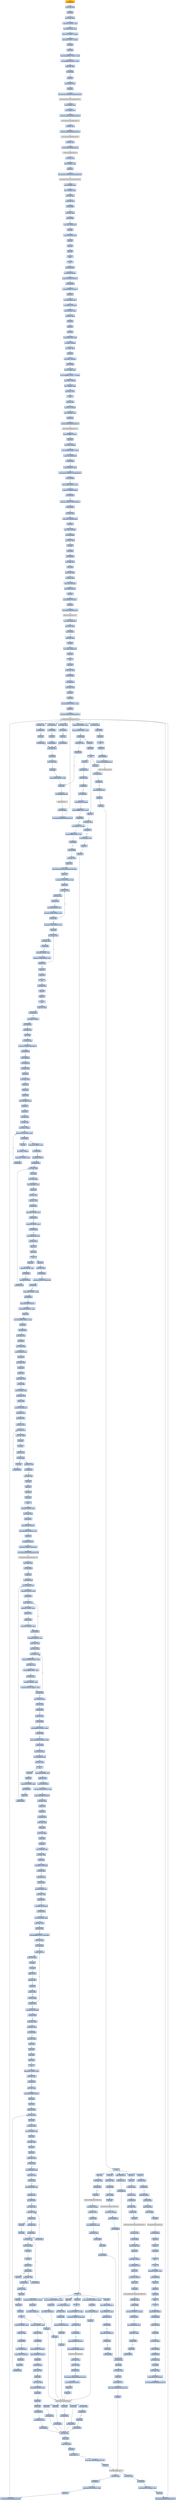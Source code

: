 digraph G {
node[shape=rectangle,style=filled,fillcolor=lightsteelblue,color=lightsteelblue]
bgcolor="transparent"
a0x0040e7c5call_0x0040fecc[label="start\ncall 0x0040fecc",color="lightgrey",fillcolor="orange"];
a0x0040feccmovl_edi_edi[label="0x0040fecc\nmovl %edi, %edi"];
a0x0040fecepushl_ebp[label="0x0040fece\npushl %ebp"];
a0x0040fecfmovl_esp_ebp[label="0x0040fecf\nmovl %esp, %ebp"];
a0x0040fed1subl_0x10UINT8_esp[label="0x0040fed1\nsubl $0x10<UINT8>, %esp"];
a0x0040fed4movl_0x00417004_eax[label="0x0040fed4\nmovl 0x00417004, %eax"];
a0x0040fed9andl_0x0UINT8__8ebp_[label="0x0040fed9\nandl $0x0<UINT8>, -8(%ebp)"];
a0x0040feddandl_0x0UINT8__4ebp_[label="0x0040fedd\nandl $0x0<UINT8>, -4(%ebp)"];
a0x0040fee1pushl_ebx[label="0x0040fee1\npushl %ebx"];
a0x0040fee2pushl_edi[label="0x0040fee2\npushl %edi"];
a0x0040fee3movl_0xbb40e64eUINT32_edi[label="0x0040fee3\nmovl $0xbb40e64e<UINT32>, %edi"];
a0x0040fee8movl_0xffff0000UINT32_ebx[label="0x0040fee8\nmovl $0xffff0000<UINT32>, %ebx"];
a0x0040feedcmpl_edi_eax[label="0x0040feed\ncmpl %edi, %eax"];
a0x0040feefje_0x0040fefe[label="0x0040feef\nje 0x0040fefe"];
a0x0040fefepushl_esi[label="0x0040fefe\npushl %esi"];
a0x0040feffleal__8ebp__eax[label="0x0040feff\nleal -8(%ebp), %eax"];
a0x0040ff02pushl_eax[label="0x0040ff02\npushl %eax"];
a0x0040ff03call_GetSystemTimeAsFileTime_kernel32_dll[label="0x0040ff03\ncall GetSystemTimeAsFileTime@kernel32.dll"];
GetSystemTimeAsFileTime_kernel32_dll[label="GetSystemTimeAsFileTime@kernel32.dll",color="lightgrey",fillcolor="lightgrey"];
a0x0040ff09movl__4ebp__esi[label="0x0040ff09\nmovl -4(%ebp), %esi"];
a0x0040ff0cxorl__8ebp__esi[label="0x0040ff0c\nxorl -8(%ebp), %esi"];
a0x0040ff0fcall_GetCurrentProcessId_kernel32_dll[label="0x0040ff0f\ncall GetCurrentProcessId@kernel32.dll"];
GetCurrentProcessId_kernel32_dll[label="GetCurrentProcessId@kernel32.dll",color="lightgrey",fillcolor="lightgrey"];
a0x0040ff15xorl_eax_esi[label="0x0040ff15\nxorl %eax, %esi"];
a0x0040ff17call_GetCurrentThreadId_kernel32_dll[label="0x0040ff17\ncall GetCurrentThreadId@kernel32.dll"];
GetCurrentThreadId_kernel32_dll[label="GetCurrentThreadId@kernel32.dll",color="lightgrey",fillcolor="lightgrey"];
a0x0040ff1dxorl_eax_esi[label="0x0040ff1d\nxorl %eax, %esi"];
a0x0040ff1fcall_GetTickCount_kernel32_dll[label="0x0040ff1f\ncall GetTickCount@kernel32.dll"];
GetTickCount_kernel32_dll[label="GetTickCount@kernel32.dll",color="lightgrey",fillcolor="lightgrey"];
a0x0040ff25xorl_eax_esi[label="0x0040ff25\nxorl %eax, %esi"];
a0x0040ff27leal__16ebp__eax[label="0x0040ff27\nleal -16(%ebp), %eax"];
a0x0040ff2apushl_eax[label="0x0040ff2a\npushl %eax"];
a0x0040ff2bcall_QueryPerformanceCounter_kernel32_dll[label="0x0040ff2b\ncall QueryPerformanceCounter@kernel32.dll"];
QueryPerformanceCounter_kernel32_dll[label="QueryPerformanceCounter@kernel32.dll",color="lightgrey",fillcolor="lightgrey"];
a0x0040ff31movl__12ebp__eax[label="0x0040ff31\nmovl -12(%ebp), %eax"];
a0x0040ff34xorl__16ebp__eax[label="0x0040ff34\nxorl -16(%ebp), %eax"];
a0x0040ff37xorl_eax_esi[label="0x0040ff37\nxorl %eax, %esi"];
a0x0040ff39cmpl_edi_esi[label="0x0040ff39\ncmpl %edi, %esi"];
a0x0040ff3bjne_0x0040ff44[label="0x0040ff3b\njne 0x0040ff44"];
a0x0040ff44testl_esi_ebx[label="0x0040ff44\ntestl %esi, %ebx"];
a0x0040ff46jne_0x0040ff4f[label="0x0040ff46\njne 0x0040ff4f"];
a0x0040ff4fmovl_esi_0x00417004[label="0x0040ff4f\nmovl %esi, 0x00417004"];
a0x0040ff55notl_esi[label="0x0040ff55\nnotl %esi"];
a0x0040ff57movl_esi_0x00417008[label="0x0040ff57\nmovl %esi, 0x00417008"];
a0x0040ff5dpopl_esi[label="0x0040ff5d\npopl %esi"];
a0x0040ff5epopl_edi[label="0x0040ff5e\npopl %edi"];
a0x0040ff5fpopl_ebx[label="0x0040ff5f\npopl %ebx"];
a0x0040ff60leave_[label="0x0040ff60\nleave "];
a0x0040ff61ret[label="0x0040ff61\nret"];
a0x0040e7cajmp_0x0040e647[label="0x0040e7ca\njmp 0x0040e647"];
a0x0040e647pushl_0x58UINT8[label="0x0040e647\npushl $0x58<UINT8>"];
a0x0040e649pushl_0x4162d0UINT32[label="0x0040e649\npushl $0x4162d0<UINT32>"];
a0x0040e64ecall_0x0040fcd8[label="0x0040e64e\ncall 0x0040fcd8"];
a0x0040fcd8pushl_0x40fd40UINT32[label="0x0040fcd8\npushl $0x40fd40<UINT32>"];
a0x0040fcddpushl_fs_0[label="0x0040fcdd\npushl %fs:0"];
a0x0040fce4movl_0x10esp__eax[label="0x0040fce4\nmovl 0x10(%esp), %eax"];
a0x0040fce8movl_ebp_0x10esp_[label="0x0040fce8\nmovl %ebp, 0x10(%esp)"];
a0x0040fcecleal_0x10esp__ebp[label="0x0040fcec\nleal 0x10(%esp), %ebp"];
a0x0040fcf0subl_eax_esp[label="0x0040fcf0\nsubl %eax, %esp"];
a0x0040fcf2pushl_ebx[label="0x0040fcf2\npushl %ebx"];
a0x0040fcf3pushl_esi[label="0x0040fcf3\npushl %esi"];
a0x0040fcf4pushl_edi[label="0x0040fcf4\npushl %edi"];
a0x0040fcf5movl_0x00417004_eax[label="0x0040fcf5\nmovl 0x00417004, %eax"];
a0x0040fcfaxorl_eax__4ebp_[label="0x0040fcfa\nxorl %eax, -4(%ebp)"];
a0x0040fcfdxorl_ebp_eax[label="0x0040fcfd\nxorl %ebp, %eax"];
a0x0040fcffpushl_eax[label="0x0040fcff\npushl %eax"];
a0x0040fd00movl_esp__24ebp_[label="0x0040fd00\nmovl %esp, -24(%ebp)"];
a0x0040fd03pushl__8ebp_[label="0x0040fd03\npushl -8(%ebp)"];
a0x0040fd06movl__4ebp__eax[label="0x0040fd06\nmovl -4(%ebp), %eax"];
a0x0040fd09movl_0xfffffffeUINT32__4ebp_[label="0x0040fd09\nmovl $0xfffffffe<UINT32>, -4(%ebp)"];
a0x0040fd10movl_eax__8ebp_[label="0x0040fd10\nmovl %eax, -8(%ebp)"];
a0x0040fd13leal__16ebp__eax[label="0x0040fd13\nleal -16(%ebp), %eax"];
a0x0040fd16movl_eax_fs_0[label="0x0040fd16\nmovl %eax, %fs:0"];
a0x0040fd1cret[label="0x0040fd1c\nret"];
a0x0040e653xorl_esi_esi[label="0x0040e653\nxorl %esi, %esi"];
a0x0040e655movl_esi__4ebp_[label="0x0040e655\nmovl %esi, -4(%ebp)"];
a0x0040e658leal__104ebp__eax[label="0x0040e658\nleal -104(%ebp), %eax"];
a0x0040e65bpushl_eax[label="0x0040e65b\npushl %eax"];
a0x0040e65ccall_GetStartupInfoA_kernel32_dll[label="0x0040e65c\ncall GetStartupInfoA@kernel32.dll"];
GetStartupInfoA_kernel32_dll[label="GetStartupInfoA@kernel32.dll",color="lightgrey",fillcolor="lightgrey"];
a0x0040e662pushl_0xfffffffeUINT8[label="0x0040e662\npushl $0xfffffffe<UINT8>"];
a0x0040e664popl_edi[label="0x0040e664\npopl %edi"];
a0x0040e665movl_edi__4ebp_[label="0x0040e665\nmovl %edi, -4(%ebp)"];
a0x0040e668movl_0x5a4dUINT32_eax[label="0x0040e668\nmovl $0x5a4d<UINT32>, %eax"];
a0x0040e66dcmpw_ax_0x00400000[label="0x0040e66d\ncmpw %ax, 0x00400000"];
a0x0040e674jne_0x0040e6ae[label="0x0040e674\njne 0x0040e6ae"];
a0x0040e676movl_0x0040003c_eax[label="0x0040e676\nmovl 0x0040003c, %eax"];
a0x0040e67bcmpl_0x4550UINT32_0x400000eax_[label="0x0040e67b\ncmpl $0x4550<UINT32>, 0x400000(%eax)"];
a0x0040e685jne_0x0040e6ae[label="0x0040e685\njne 0x0040e6ae"];
a0x0040e687movl_0x10bUINT32_ecx[label="0x0040e687\nmovl $0x10b<UINT32>, %ecx"];
a0x0040e68ccmpw_cx_0x400018eax_[label="0x0040e68c\ncmpw %cx, 0x400018(%eax)"];
a0x0040e693jne_0x0040e6ae[label="0x0040e693\njne 0x0040e6ae"];
a0x0040e695cmpl_0xeUINT8_0x400074eax_[label="0x0040e695\ncmpl $0xe<UINT8>, 0x400074(%eax)"];
a0x0040e69cjbe_0x0040e6ae[label="0x0040e69c\njbe 0x0040e6ae"];
a0x0040e69exorl_ecx_ecx[label="0x0040e69e\nxorl %ecx, %ecx"];
a0x0040e6a0cmpl_esi_0x4000e8eax_[label="0x0040e6a0\ncmpl %esi, 0x4000e8(%eax)"];
a0x0040e6a6setne_cl[label="0x0040e6a6\nsetne %cl"];
a0x0040e6a9movl_ecx__28ebp_[label="0x0040e6a9\nmovl %ecx, -28(%ebp)"];
a0x0040e6acjmp_0x0040e6b1[label="0x0040e6ac\njmp 0x0040e6b1"];
a0x0040e6b1xorl_ebx_ebx[label="0x0040e6b1\nxorl %ebx, %ebx"];
a0x0040e6b3incl_ebx[label="0x0040e6b3\nincl %ebx"];
a0x0040e6b4pushl_ebx[label="0x0040e6b4\npushl %ebx"];
a0x0040e6b5call_0x0040fca8[label="0x0040e6b5\ncall 0x0040fca8"];
a0x0040fca8movl_edi_edi[label="0x0040fca8\nmovl %edi, %edi"];
a0x0040fcaapushl_ebp[label="0x0040fcaa\npushl %ebp"];
a0x0040fcabmovl_esp_ebp[label="0x0040fcab\nmovl %esp, %ebp"];
a0x0040fcadxorl_eax_eax[label="0x0040fcad\nxorl %eax, %eax"];
a0x0040fcafcmpl_eax_0x8ebp_[label="0x0040fcaf\ncmpl %eax, 0x8(%ebp)"];
a0x0040fcb2pushl_0x0UINT8[label="0x0040fcb2\npushl $0x0<UINT8>"];
a0x0040fcb4sete_al[label="0x0040fcb4\nsete %al"];
a0x0040fcb7pushl_0x1000UINT32[label="0x0040fcb7\npushl $0x1000<UINT32>"];
a0x0040fcbcpushl_eax[label="0x0040fcbc\npushl %eax"];
a0x0040fcbdcall_HeapCreate_kernel32_dll[label="0x0040fcbd\ncall HeapCreate@kernel32.dll"];
HeapCreate_kernel32_dll[label="HeapCreate@kernel32.dll",color="lightgrey",fillcolor="lightgrey"];
a0x0040fcc3movl_eax_0x00434f7c[label="0x0040fcc3\nmovl %eax, 0x00434f7c"];
a0x0040fcc8testl_eax_eax[label="0x0040fcc8\ntestl %eax, %eax"];
a0x0040fccajne_0x0040fcce[label="0x0040fcca\njne 0x0040fcce"];
a0x0040fccexorl_eax_eax[label="0x0040fcce\nxorl %eax, %eax"];
a0x0040fcd0incl_eax[label="0x0040fcd0\nincl %eax"];
a0x0040fcd1movl_eax_0x00435254[label="0x0040fcd1\nmovl %eax, 0x00435254"];
a0x0040fcd6popl_ebp[label="0x0040fcd6\npopl %ebp"];
a0x0040fcd7ret[label="0x0040fcd7\nret"];
a0x0040e6bapopl_ecx[label="0x0040e6ba\npopl %ecx"];
a0x0040e6bbtestl_eax_eax[label="0x0040e6bb\ntestl %eax, %eax"];
a0x0040e6bdjne_0x0040e6c7[label="0x0040e6bd\njne 0x0040e6c7"];
a0x0040e6c7call_0x0040fb1b[label="0x0040e6c7\ncall 0x0040fb1b"];
a0x0040fb1bmovl_edi_edi[label="0x0040fb1b\nmovl %edi, %edi"];
a0x0040fb1dpushl_esi[label="0x0040fb1d\npushl %esi"];
a0x0040fb1epushl_edi[label="0x0040fb1e\npushl %edi"];
a0x0040fb1fmovl_0x41579cUINT32_esi[label="0x0040fb1f\nmovl $0x41579c<UINT32>, %esi"];
a0x0040fb24pushl_esi[label="0x0040fb24\npushl %esi"];
a0x0040fb25call_GetModuleHandleW_kernel32_dll[label="0x0040fb25\ncall GetModuleHandleW@kernel32.dll"];
GetModuleHandleW_kernel32_dll[label="GetModuleHandleW@kernel32.dll",color="lightgrey",fillcolor="lightgrey"];
a0x0040fb2btestl_eax_eax[label="0x0040fb2b\ntestl %eax, %eax"];
a0x0040fb2djne_0x0040fb36[label="0x0040fb2d\njne 0x0040fb36"];
a0x0040fb2fpushl_esi[label="0x0040fb2f\npushl %esi"];
a0x0040fb30call_0x0040e925[label="0x0040fb30\ncall 0x0040e925"];
a0x0040e925movl_edi_edi[label="0x0040e925\nmovl %edi, %edi"];
a0x0040e927pushl_ebp[label="0x0040e927\npushl %ebp"];
a0x0040e928movl_esp_ebp[label="0x0040e928\nmovl %esp, %ebp"];
a0x0040e92apushl_edi[label="0x0040e92a\npushl %edi"];
a0x0040e92bmovl_0x3e8UINT32_edi[label="0x0040e92b\nmovl $0x3e8<UINT32>, %edi"];
a0x0040e930pushl_edi[label="0x0040e930\npushl %edi"];
a0x0040e931call_Sleep_kernel32_dll[label="0x0040e931\ncall Sleep@kernel32.dll"];
Sleep_kernel32_dll[label="Sleep@kernel32.dll",color="lightgrey",fillcolor="lightgrey"];
a0x0040e937pushl_0x8ebp_[label="0x0040e937\npushl 0x8(%ebp)"];
a0x0040e93acall_GetModuleHandleW_kernel32_dll[label="0x0040e93a\ncall GetModuleHandleW@kernel32.dll"];
a0x0040e940addl_0x3e8UINT32_edi[label="0x0040e940\naddl $0x3e8<UINT32>, %edi"];
a0x0040e946cmpl_0xea60UINT32_edi[label="0x0040e946\ncmpl $0xea60<UINT32>, %edi"];
a0x0040e94cja_0x0040e952[label="0x0040e94c\nja 0x0040e952"];
a0x0040e94etestl_eax_eax[label="0x0040e94e\ntestl %eax, %eax"];
a0x0040e950je_0x0040e930[label="0x0040e950\nje 0x0040e930"];
a0x0040e952popl_edi[label="0x0040e952\npopl %edi"];
a0x0040e953popl_ebp[label="0x0040e953\npopl %ebp"];
a0x0040e954ret[label="0x0040e954\nret"];
a0x0040fb35popl_ecx[label="0x0040fb35\npopl %ecx"];
a0x0040fb36movl_eax_edi[label="0x0040fb36\nmovl %eax, %edi"];
a0x0040fb38testl_edi_edi[label="0x0040fb38\ntestl %edi, %edi"];
a0x0040fb3aje_0x0040fc9e[label="0x0040fb3a\nje 0x0040fc9e"];
a0x0040fc9ecall_0x0040f835[label="0x0040fc9e\ncall 0x0040f835"];
a0x0040f835movl_0x00417118_eax[label="0x0040f835\nmovl 0x00417118, %eax"];
a0x0040f83acmpl_0xffffffffUINT8_eax[label="0x0040f83a\ncmpl $0xffffffff<UINT8>, %eax"];
a0x0040f83dje_0x0040f855[label="0x0040f83d\nje 0x0040f855"];
a0x0040f855movl_0x0041711c_eax[label="0x0040f855\nmovl 0x0041711c, %eax"];
a0x0040f85acmpl_0xffffffffUINT8_eax[label="0x0040f85a\ncmpl $0xffffffff<UINT8>, %eax"];
a0x0040f85dje_0x0040f86d[label="0x0040f85d\nje 0x0040f86d"];
a0x0040f86djmp_0x0040ffff[label="0x0040f86d\njmp 0x0040ffff"];
a0x0040ffffmovl_edi_edi[label="0x0040ffff\nmovl %edi, %edi"];
a0x00410001pushl_ebx[label="0x00410001\npushl %ebx"];
a0x00410002movl_DeleteCriticalSection_kernel32_dll_ebx[label="0x00410002\nmovl DeleteCriticalSection@kernel32.dll, %ebx"];
a0x00410008pushl_esi[label="0x00410008\npushl %esi"];
a0x00410009movl_0x417128UINT32_esi[label="0x00410009\nmovl $0x417128<UINT32>, %esi"];
a0x0041000epushl_edi[label="0x0041000e\npushl %edi"];
a0x0041000fmovl_esi__edi[label="0x0041000f\nmovl (%esi), %edi"];
a0x00410011testl_edi_edi[label="0x00410011\ntestl %edi, %edi"];
a0x00410013je_0x00410028[label="0x00410013\nje 0x00410028"];
a0x00410028addl_0x8UINT8_esi[label="0x00410028\naddl $0x8<UINT8>, %esi"];
a0x0041002bcmpl_0x417248UINT32_esi[label="0x0041002b\ncmpl $0x417248<UINT32>, %esi"];
a0x00410031jl_0x0041000f[label="0x00410031\njl 0x0041000f"];
a0x00410033movl_0x417128UINT32_esi[label="0x00410033\nmovl $0x417128<UINT32>, %esi"];
a0x00410038popl_edi[label="0x00410038\npopl %edi"];
a0x00410039movl_esi__eax[label="0x00410039\nmovl (%esi), %eax"];
a0x0041003btestl_eax_eax[label="0x0041003b\ntestl %eax, %eax"];
a0x0041003dje_0x00410048[label="0x0041003d\nje 0x00410048"];
a0x00410048addl_0x8UINT8_esi[label="0x00410048\naddl $0x8<UINT8>, %esi"];
a0x0041004bcmpl_0x417248UINT32_esi[label="0x0041004b\ncmpl $0x417248<UINT32>, %esi"];
a0x00410051jl_0x00410039[label="0x00410051\njl 0x00410039"];
a0x00410053popl_esi[label="0x00410053\npopl %esi"];
a0x00410054popl_ebx[label="0x00410054\npopl %ebx"];
a0x00410055ret[label="0x00410055\nret"];
a0x0040fca3xorl_eax_eax[label="0x0040fca3\nxorl %eax, %eax"];
a0x0040fca5popl_edi[label="0x0040fca5\npopl %edi"];
a0x0040fca6popl_esi[label="0x0040fca6\npopl %esi"];
a0x0040fca7ret[label="0x0040fca7\nret"];
a0x0040e6cctestl_eax_eax[label="0x0040e6cc\ntestl %eax, %eax"];
a0x0040e6cejne_0x0040e6d8[label="0x0040e6ce\njne 0x0040e6d8"];
a0x0040e6d0pushl_0x10UINT8[label="0x0040e6d0\npushl $0x10<UINT8>"];
a0x0040e6d2call_0x0040e61e[label="0x0040e6d2\ncall 0x0040e61e"];
a0x0040e61emovl_edi_edi[label="0x0040e61e\nmovl %edi, %edi"];
a0x0040e620pushl_ebp[label="0x0040e620\npushl %ebp"];
a0x0040e621movl_esp_ebp[label="0x0040e621\nmovl %esp, %ebp"];
a0x0040e623cmpl_0x1UINT8_0x004347e8[label="0x0040e623\ncmpl $0x1<UINT8>, 0x004347e8"];
a0x0040e62ajne_0x0040e631[label="0x0040e62a\njne 0x0040e631"];
a0x0040e631pushl_0x8ebp_[label="0x0040e631\npushl 0x8(%ebp)"];
a0x0040e634call_0x0040ec5d[label="0x0040e634\ncall 0x0040ec5d"];
a0x0040ec5dmovl_edi_edi[label="0x0040ec5d\nmovl %edi, %edi"];
a0x0040ec5fpushl_ebp[label="0x0040ec5f\npushl %ebp"];
a0x0040ec60movl_esp_ebp[label="0x0040ec60\nmovl %esp, %ebp"];
a0x0040ec62pushl_ecx[label="0x0040ec62\npushl %ecx"];
a0x0040ec63pushl_ecx[label="0x0040ec63\npushl %ecx"];
a0x0040ec64pushl_ebx[label="0x0040ec64\npushl %ebx"];
a0x0040ec65movl_0x8ebp__ebx[label="0x0040ec65\nmovl 0x8(%ebp), %ebx"];
a0x0040ec68pushl_esi[label="0x0040ec68\npushl %esi"];
a0x0040ec69pushl_edi[label="0x0040ec69\npushl %edi"];
a0x0040ec6axorl_esi_esi[label="0x0040ec6a\nxorl %esi, %esi"];
a0x0040ec6cxorl_edi_edi[label="0x0040ec6c\nxorl %edi, %edi"];
a0x0040ec6emovl_edi__4ebp_[label="0x0040ec6e\nmovl %edi, -4(%ebp)"];
a0x0040ec71cmpl_0x417010edi8__ebx[label="0x0040ec71\ncmpl 0x417010(,%edi,8), %ebx"];
a0x0040ec78je_0x0040ec83[label="0x0040ec78\nje 0x0040ec83"];
a0x0040ec7aincl_edi[label="0x0040ec7a\nincl %edi"];
a0x0040ec7bmovl_edi__4ebp_[label="0x0040ec7b\nmovl %edi, -4(%ebp)"];
a0x0040ec7ecmpl_0x17UINT8_edi[label="0x0040ec7e\ncmpl $0x17<UINT8>, %edi"];
a0x0040ec81jb_0x0040ec71[label="0x0040ec81\njb 0x0040ec71"];
a0x0040ec83cmpl_0x17UINT8_edi[label="0x0040ec83\ncmpl $0x17<UINT8>, %edi"];
a0x0040ec86jae_0x0040ee03[label="0x0040ec86\njae 0x0040ee03"];
a0x0040ec8cpushl_0x3UINT8[label="0x0040ec8c\npushl $0x3<UINT8>"];
a0x0040ec8ecall_0x00410c33[label="0x0040ec8e\ncall 0x00410c33"];
a0x00410c33movl_edi_edi[label="0x00410c33\nmovl %edi, %edi"];
a0x00410c35pushl_ebp[label="0x00410c35\npushl %ebp"];
a0x00410c36movl_esp_ebp[label="0x00410c36\nmovl %esp, %ebp"];
a0x00410c38movl_0x8ebp__ecx[label="0x00410c38\nmovl 0x8(%ebp), %ecx"];
a0x00410c3bpushl_esi[label="0x00410c3b\npushl %esi"];
a0x00410c3cxorl_esi_esi[label="0x00410c3c\nxorl %esi, %esi"];
a0x00410c3ecmpl_esi_ecx[label="0x00410c3e\ncmpl %esi, %ecx"];
a0x00410c40jl_0x00410c60[label="0x00410c40\njl 0x00410c60"];
a0x00410c42cmpl_0x2UINT8_ecx[label="0x00410c42\ncmpl $0x2<UINT8>, %ecx"];
a0x00410c45jle_0x00410c53[label="0x00410c45\njle 0x00410c53"];
a0x00410c47cmpl_0x3UINT8_ecx[label="0x00410c47\ncmpl $0x3<UINT8>, %ecx"];
a0x00410c4ajne_0x00410c60[label="0x00410c4a\njne 0x00410c60"];
a0x00410c4cmovl_0x004347e8_eax[label="0x00410c4c\nmovl 0x004347e8, %eax"];
a0x00410c51jmp_0x00410c7b[label="0x00410c51\njmp 0x00410c7b"];
a0x00410c7bpopl_esi[label="0x00410c7b\npopl %esi"];
a0x00410c7cpopl_ebp[label="0x00410c7c\npopl %ebp"];
a0x00410c7dret[label="0x00410c7d\nret"];
a0x0040ec93popl_ecx[label="0x0040ec93\npopl %ecx"];
a0x0040ec94cmpl_0x1UINT8_eax[label="0x0040ec94\ncmpl $0x1<UINT8>, %eax"];
a0x0040ec97je_0x0040edd1[label="0x0040ec97\nje 0x0040edd1"];
a0x0040ec9dpushl_0x3UINT8[label="0x0040ec9d\npushl $0x3<UINT8>"];
a0x0040ec9fcall_0x00410c33[label="0x0040ec9f\ncall 0x00410c33"];
a0x0040eca4popl_ecx[label="0x0040eca4\npopl %ecx"];
a0x0040eca5testl_eax_eax[label="0x0040eca5\ntestl %eax, %eax"];
a0x0040eca7jne_0x0040ecb6[label="0x0040eca7\njne 0x0040ecb6"];
a0x0040eca9cmpl_0x1UINT8_0x00417000[label="0x0040eca9\ncmpl $0x1<UINT8>, 0x00417000"];
a0x0040ecb0je_0x0040edd1[label="0x0040ecb0\nje 0x0040edd1"];
a0x0040ecb6cmpl_0xfcUINT32_ebx[label="0x0040ecb6\ncmpl $0xfc<UINT32>, %ebx"];
a0x0040ecbcje_0x0040ee03[label="0x0040ecbc\nje 0x0040ee03"];
a0x0040ecc2pushl_0x4156f0UINT32[label="0x0040ecc2\npushl $0x4156f0<UINT32>"];
a0x0040ecc7movl_0x314UINT32_ebx[label="0x0040ecc7\nmovl $0x314<UINT32>, %ebx"];
a0x0040ecccpushl_ebx[label="0x0040eccc\npushl %ebx"];
a0x0040eccdmovl_0x434b48UINT32_edi[label="0x0040eccd\nmovl $0x434b48<UINT32>, %edi"];
a0x0040ecd2pushl_edi[label="0x0040ecd2\npushl %edi"];
a0x0040ecd3call_0x00410bcb[label="0x0040ecd3\ncall 0x00410bcb"];
a0x00410bcbmovl_edi_edi[label="0x00410bcb\nmovl %edi, %edi"];
a0x00410bcdpushl_ebp[label="0x00410bcd\npushl %ebp"];
a0x00410bcemovl_esp_ebp[label="0x00410bce\nmovl %esp, %ebp"];
a0x00410bd0movl_0x8ebp__ecx[label="0x00410bd0\nmovl 0x8(%ebp), %ecx"];
a0x00410bd3pushl_ebx[label="0x00410bd3\npushl %ebx"];
a0x00410bd4xorl_ebx_ebx[label="0x00410bd4\nxorl %ebx, %ebx"];
a0x00410bd6pushl_esi[label="0x00410bd6\npushl %esi"];
a0x00410bd7pushl_edi[label="0x00410bd7\npushl %edi"];
a0x00410bd8cmpl_ebx_ecx[label="0x00410bd8\ncmpl %ebx, %ecx"];
a0x00410bdaje_0x00410be3[label="0x00410bda\nje 0x00410be3"];
a0x00410bdcmovl_0xcebp__edi[label="0x00410bdc\nmovl 0xc(%ebp), %edi"];
a0x00410bdfcmpl_ebx_edi[label="0x00410bdf\ncmpl %ebx, %edi"];
a0x00410be1ja_0x00410bfe[label="0x00410be1\nja 0x00410bfe"];
a0x00410bfemovl_0x10ebp__esi[label="0x00410bfe\nmovl 0x10(%ebp), %esi"];
a0x00410c01cmpl_ebx_esi[label="0x00410c01\ncmpl %ebx, %esi"];
a0x00410c03jne_0x00410c09[label="0x00410c03\njne 0x00410c09"];
a0x00410c09movl_ecx_edx[label="0x00410c09\nmovl %ecx, %edx"];
a0x00410c0bmovb_esi__al[label="0x00410c0b\nmovb (%esi), %al"];
a0x00410c0dmovb_al_edx_[label="0x00410c0d\nmovb %al, (%edx)"];
a0x00410c0fincl_edx[label="0x00410c0f\nincl %edx"];
a0x00410c10incl_esi[label="0x00410c10\nincl %esi"];
a0x00410c11cmpb_bl_al[label="0x00410c11\ncmpb %bl, %al"];
a0x00410c13je_0x00410c18[label="0x00410c13\nje 0x00410c18"];
a0x00410c15decl_edi[label="0x00410c15\ndecl %edi"];
a0x00410c16jne_0x00410c0b[label="0x00410c16\njne 0x00410c0b"];
a0x00410c18cmpl_ebx_edi[label="0x00410c18\ncmpl %ebx, %edi"];
a0x00410c1ajne_0x00410c2c[label="0x00410c1a\njne 0x00410c2c"];
a0x00410c2cxorl_eax_eax[label="0x00410c2c\nxorl %eax, %eax"];
a0x00410c2epopl_edi[label="0x00410c2e\npopl %edi"];
a0x00410c2fpopl_esi[label="0x00410c2f\npopl %esi"];
a0x00410c30popl_ebx[label="0x00410c30\npopl %ebx"];
a0x00410c31popl_ebp[label="0x00410c31\npopl %ebp"];
a0x00410c32ret[label="0x00410c32\nret"];
a0x0040ecd8addl_0xcUINT8_esp[label="0x0040ecd8\naddl $0xc<UINT8>, %esp"];
a0x0040ecdbtestl_eax_eax[label="0x0040ecdb\ntestl %eax, %eax"];
a0x0040ecddje_0x0040ecec[label="0x0040ecdd\nje 0x0040ecec"];
a0x0040ececpushl_0x104UINT32[label="0x0040ecec\npushl $0x104<UINT32>"];
a0x0040ecf1movl_0x434b61UINT32_esi[label="0x0040ecf1\nmovl $0x434b61<UINT32>, %esi"];
a0x0040ecf6pushl_esi[label="0x0040ecf6\npushl %esi"];
a0x0040ecf7pushl_0x0UINT8[label="0x0040ecf7\npushl $0x0<UINT8>"];
a0x0040ecf9movb_0x0UINT8_0x00434c65[label="0x0040ecf9\nmovb $0x0<UINT8>, 0x00434c65"];
a0x0040ed00call_GetModuleFileNameA_kernel32_dll[label="0x0040ed00\ncall GetModuleFileNameA@kernel32.dll"];
GetModuleFileNameA_kernel32_dll[label="GetModuleFileNameA@kernel32.dll",color="lightgrey",fillcolor="lightgrey"];
a0x0040ed06testl_eax_eax[label="0x0040ed06\ntestl %eax, %eax"];
a0x0040ed08jne_0x0040ed30[label="0x0040ed08\njne 0x0040ed30"];
a0x0040ed30pushl_esi[label="0x0040ed30\npushl %esi"];
a0x0040ed31call_0x00410b40[label="0x0040ed31\ncall 0x00410b40"];
a0x00410b40movl_0x4esp__ecx[label="0x00410b40\nmovl 0x4(%esp), %ecx"];
a0x00410b44testl_0x3UINT32_ecx[label="0x00410b44\ntestl $0x3<UINT32>, %ecx"];
a0x00410b4aje_0x00410b70[label="0x00410b4a\nje 0x00410b70"];
a0x00410b4cmovb_ecx__al[label="0x00410b4c\nmovb (%ecx), %al"];
a0x00410b4eaddl_0x1UINT8_ecx[label="0x00410b4e\naddl $0x1<UINT8>, %ecx"];
a0x00410b51testb_al_al[label="0x00410b51\ntestb %al, %al"];
a0x00410b53je_0x00410ba3[label="0x00410b53\nje 0x00410ba3"];
a0x00410b55testl_0x3UINT32_ecx[label="0x00410b55\ntestl $0x3<UINT32>, %ecx"];
a0x00410b5bjne_0x00410b4c[label="0x00410b5b\njne 0x00410b4c"];
a0x00410b5daddl_0x0UINT32_eax[label="0x00410b5d\naddl $0x0<UINT32>, %eax"];
a0x00410b62leal_esp__esp[label="0x00410b62\nleal (%esp), %esp"];
a0x00410b69leal_esp__esp[label="0x00410b69\nleal (%esp), %esp"];
a0x00410b70movl_ecx__eax[label="0x00410b70\nmovl (%ecx), %eax"];
a0x00410b72movl_0x7efefeffUINT32_edx[label="0x00410b72\nmovl $0x7efefeff<UINT32>, %edx"];
a0x00410b77addl_eax_edx[label="0x00410b77\naddl %eax, %edx"];
a0x00410b79xorl_0xffffffffUINT8_eax[label="0x00410b79\nxorl $0xffffffff<UINT8>, %eax"];
a0x00410b7cxorl_edx_eax[label="0x00410b7c\nxorl %edx, %eax"];
a0x00410b7eaddl_0x4UINT8_ecx[label="0x00410b7e\naddl $0x4<UINT8>, %ecx"];
a0x00410b81testl_0x81010100UINT32_eax[label="0x00410b81\ntestl $0x81010100<UINT32>, %eax"];
a0x00410b86je_0x00410b70[label="0x00410b86\nje 0x00410b70"];
a0x00410b88movl__4ecx__eax[label="0x00410b88\nmovl -4(%ecx), %eax"];
a0x00410b8btestb_al_al[label="0x00410b8b\ntestb %al, %al"];
a0x00410b8dje_0x00410bc1[label="0x00410b8d\nje 0x00410bc1"];
a0x00410b8ftestb_ah_ah[label="0x00410b8f\ntestb %ah, %ah"];
a0x00410b91je_0x00410bb7[label="0x00410b91\nje 0x00410bb7"];
a0x00410b93testl_0xff0000UINT32_eax[label="0x00410b93\ntestl $0xff0000<UINT32>, %eax"];
a0x00410b98je_0x00410bad[label="0x00410b98\nje 0x00410bad"];
a0x00410b9atestl_0xff000000UINT32_eax[label="0x00410b9a\ntestl $0xff000000<UINT32>, %eax"];
a0x00410b9fje_0x00410ba3[label="0x00410b9f\nje 0x00410ba3"];
a0x00410ba3leal__1ecx__eax[label="0x00410ba3\nleal -1(%ecx), %eax"];
a0x00410ba6movl_0x4esp__ecx[label="0x00410ba6\nmovl 0x4(%esp), %ecx"];
a0x00410baasubl_ecx_eax[label="0x00410baa\nsubl %ecx, %eax"];
a0x00410bacret[label="0x00410bac\nret"];
a0x0040ed36incl_eax[label="0x0040ed36\nincl %eax"];
a0x0040ed37popl_ecx[label="0x0040ed37\npopl %ecx"];
a0x0040ed38cmpl_0x3cUINT8_eax[label="0x0040ed38\ncmpl $0x3c<UINT8>, %eax"];
a0x0040ed3bjbe_0x0040ed75[label="0x0040ed3b\njbe 0x0040ed75"];
a0x0040ed3dpushl_esi[label="0x0040ed3d\npushl %esi"];
a0x0040ed3ecall_0x00410b40[label="0x0040ed3e\ncall 0x00410b40"];
a0x0040ed43subl_0x3bUINT8_esi[label="0x0040ed43\nsubl $0x3b<UINT8>, %esi"];
a0x0040ed46addl_esi_eax[label="0x0040ed46\naddl %esi, %eax"];
a0x0040ed48pushl_0x3UINT8[label="0x0040ed48\npushl $0x3<UINT8>"];
a0x0040ed4amovl_0x434e5cUINT32_ecx[label="0x0040ed4a\nmovl $0x434e5c<UINT32>, %ecx"];
a0x0040ed4fpushl_0x4156d4UINT32[label="0x0040ed4f\npushl $0x4156d4<UINT32>"];
a0x0040ed54subl_eax_ecx[label="0x0040ed54\nsubl %eax, %ecx"];
a0x0040ed56pushl_ecx[label="0x0040ed56\npushl %ecx"];
a0x0040ed57pushl_eax[label="0x0040ed57\npushl %eax"];
a0x0040ed58call_0x00410a80[label="0x0040ed58\ncall 0x00410a80"];
a0x00410a80movl_edi_edi[label="0x00410a80\nmovl %edi, %edi"];
a0x00410a82pushl_ebp[label="0x00410a82\npushl %ebp"];
a0x00410a83movl_esp_ebp[label="0x00410a83\nmovl %esp, %ebp"];
a0x00410a85pushl_ebx[label="0x00410a85\npushl %ebx"];
a0x00410a86pushl_esi[label="0x00410a86\npushl %esi"];
a0x00410a87movl_0x8ebp__esi[label="0x00410a87\nmovl 0x8(%ebp), %esi"];
a0x00410a8axorl_ebx_ebx[label="0x00410a8a\nxorl %ebx, %ebx"];
a0x00410a8cpushl_edi[label="0x00410a8c\npushl %edi"];
a0x00410a8dcmpl_ebx_0x14ebp_[label="0x00410a8d\ncmpl %ebx, 0x14(%ebp)"];
a0x00410a90jne_0x00410aa2[label="0x00410a90\njne 0x00410aa2"];
a0x00410aa2cmpl_ebx_esi[label="0x00410aa2\ncmpl %ebx, %esi"];
a0x00410aa4je_0x00410aad[label="0x00410aa4\nje 0x00410aad"];
a0x00410aa6movl_0xcebp__edi[label="0x00410aa6\nmovl 0xc(%ebp), %edi"];
a0x00410aa9cmpl_ebx_edi[label="0x00410aa9\ncmpl %ebx, %edi"];
a0x00410aabja_0x00410ac8[label="0x00410aab\nja 0x00410ac8"];
a0x00410ac8cmpl_ebx_0x14ebp_[label="0x00410ac8\ncmpl %ebx, 0x14(%ebp)"];
a0x00410acbjne_0x00410ad1[label="0x00410acb\njne 0x00410ad1"];
a0x00410ad1movl_0x10ebp__edx[label="0x00410ad1\nmovl 0x10(%ebp), %edx"];
a0x00410ad4cmpl_ebx_edx[label="0x00410ad4\ncmpl %ebx, %edx"];
a0x00410ad6jne_0x00410adc[label="0x00410ad6\njne 0x00410adc"];
a0x00410adccmpl_0xffffffffUINT8_0x14ebp_[label="0x00410adc\ncmpl $0xffffffff<UINT8>, 0x14(%ebp)"];
a0x00410ae0movl_esi_eax[label="0x00410ae0\nmovl %esi, %eax"];
a0x00410ae2jne_0x00410af3[label="0x00410ae2\njne 0x00410af3"];
a0x00410af3movb_edx__cl[label="0x00410af3\nmovb (%edx), %cl"];
a0x00410af5movb_cl_eax_[label="0x00410af5\nmovb %cl, (%eax)"];
a0x00410af7incl_eax[label="0x00410af7\nincl %eax"];
a0x00410af8incl_edx[label="0x00410af8\nincl %edx"];
a0x00410af9cmpb_bl_cl[label="0x00410af9\ncmpb %bl, %cl"];
a0x00410afbje_0x00410b05[label="0x00410afb\nje 0x00410b05"];
a0x00410afddecl_edi[label="0x00410afd\ndecl %edi"];
a0x00410afeje_0x00410b05[label="0x00410afe\nje 0x00410b05"];
a0x00410b00decl_0x14ebp_[label="0x00410b00\ndecl 0x14(%ebp)"];
a0x00410b03jne_0x00410af3[label="0x00410b03\njne 0x00410af3"];
a0x00410b05cmpl_ebx_0x14ebp_[label="0x00410b05\ncmpl %ebx, 0x14(%ebp)"];
a0x00410b08jne_0x00410b0c[label="0x00410b08\njne 0x00410b0c"];
a0x00410b0amovb_bl_eax_[label="0x00410b0a\nmovb %bl, (%eax)"];
a0x00410b0ccmpl_ebx_edi[label="0x00410b0c\ncmpl %ebx, %edi"];
a0x00410b0ejne_0x00410a9b[label="0x00410b0e\njne 0x00410a9b"];
a0x00410a9bxorl_eax_eax[label="0x00410a9b\nxorl %eax, %eax"];
a0x00410a9dpopl_edi[label="0x00410a9d\npopl %edi"];
a0x00410a9epopl_esi[label="0x00410a9e\npopl %esi"];
a0x00410a9fpopl_ebx[label="0x00410a9f\npopl %ebx"];
a0x00410aa0popl_ebp[label="0x00410aa0\npopl %ebp"];
a0x00410aa1ret[label="0x00410aa1\nret"];
a0x0040ed5daddl_0x14UINT8_esp[label="0x0040ed5d\naddl $0x14<UINT8>, %esp"];
a0x0040ed60testl_eax_eax[label="0x0040ed60\ntestl %eax, %eax"];
a0x0040ed62je_0x0040ed75[label="0x0040ed62\nje 0x0040ed75"];
a0x0040ed75xorl_esi_esi[label="0x0040ed75\nxorl %esi, %esi"];
a0x0040ed77pushl_0x4156d0UINT32[label="0x0040ed77\npushl $0x4156d0<UINT32>"];
a0x0040ed7cpushl_ebx[label="0x0040ed7c\npushl %ebx"];
a0x0040ed7dpushl_edi[label="0x0040ed7d\npushl %edi"];
a0x0040ed7ecall_0x00410a0c[label="0x0040ed7e\ncall 0x00410a0c"];
a0x00410a0cmovl_edi_edi[label="0x00410a0c\nmovl %edi, %edi"];
a0x00410a0epushl_ebp[label="0x00410a0e\npushl %ebp"];
a0x00410a0fmovl_esp_ebp[label="0x00410a0f\nmovl %esp, %ebp"];
a0x00410a11movl_0x8ebp__eax[label="0x00410a11\nmovl 0x8(%ebp), %eax"];
a0x00410a14pushl_ebx[label="0x00410a14\npushl %ebx"];
a0x00410a15xorl_ebx_ebx[label="0x00410a15\nxorl %ebx, %ebx"];
a0x00410a17pushl_esi[label="0x00410a17\npushl %esi"];
a0x00410a18pushl_edi[label="0x00410a18\npushl %edi"];
a0x00410a19cmpl_ebx_eax[label="0x00410a19\ncmpl %ebx, %eax"];
a0x00410a1bje_0x00410a24[label="0x00410a1b\nje 0x00410a24"];
a0x00410a1dmovl_0xcebp__edi[label="0x00410a1d\nmovl 0xc(%ebp), %edi"];
a0x00410a20cmpl_ebx_edi[label="0x00410a20\ncmpl %ebx, %edi"];
a0x00410a22ja_0x00410a3f[label="0x00410a22\nja 0x00410a3f"];
a0x00410a3fmovl_0x10ebp__esi[label="0x00410a3f\nmovl 0x10(%ebp), %esi"];
a0x00410a42cmpl_ebx_esi[label="0x00410a42\ncmpl %ebx, %esi"];
a0x00410a44jne_0x00410a4a[label="0x00410a44\njne 0x00410a4a"];
a0x00410a4amovl_eax_edx[label="0x00410a4a\nmovl %eax, %edx"];
a0x00410a4ccmpb_bl_edx_[label="0x00410a4c\ncmpb %bl, (%edx)"];
a0x00410a4eje_0x00410a54[label="0x00410a4e\nje 0x00410a54"];
a0x00410a50incl_edx[label="0x00410a50\nincl %edx"];
a0x00410a51decl_edi[label="0x00410a51\ndecl %edi"];
a0x00410a52jne_0x00410a4c[label="0x00410a52\njne 0x00410a4c"];
a0x00410a54cmpl_ebx_edi[label="0x00410a54\ncmpl %ebx, %edi"];
a0x00410a56je_0x00410a46[label="0x00410a56\nje 0x00410a46"];
a0x00410a58movb_esi__cl[label="0x00410a58\nmovb (%esi), %cl"];
a0x00410a5amovb_cl_edx_[label="0x00410a5a\nmovb %cl, (%edx)"];
a0x00410a5cincl_edx[label="0x00410a5c\nincl %edx"];
a0x00410a5dincl_esi[label="0x00410a5d\nincl %esi"];
a0x00410a5ecmpb_bl_cl[label="0x00410a5e\ncmpb %bl, %cl"];
a0x00410a60je_0x00410a65[label="0x00410a60\nje 0x00410a65"];
a0x00410a62decl_edi[label="0x00410a62\ndecl %edi"];
a0x00410a63jne_0x00410a58[label="0x00410a63\njne 0x00410a58"];
a0x00410a65cmpl_ebx_edi[label="0x00410a65\ncmpl %ebx, %edi"];
a0x00410a67jne_0x00410a79[label="0x00410a67\njne 0x00410a79"];
a0x00410a79xorl_eax_eax[label="0x00410a79\nxorl %eax, %eax"];
a0x00410a7bpopl_edi[label="0x00410a7b\npopl %edi"];
a0x00410a7cpopl_esi[label="0x00410a7c\npopl %esi"];
a0x00410a7dpopl_ebx[label="0x00410a7d\npopl %ebx"];
a0x00410a7epopl_ebp[label="0x00410a7e\npopl %ebp"];
a0x00410a7fret[label="0x00410a7f\nret"];
a0x0040ed83addl_0xcUINT8_esp[label="0x0040ed83\naddl $0xc<UINT8>, %esp"];
a0x0040ed86testl_eax_eax[label="0x0040ed86\ntestl %eax, %eax"];
a0x0040ed88je_0x0040ed97[label="0x0040ed88\nje 0x0040ed97"];
a0x0040ed97movl__4ebp__eax[label="0x0040ed97\nmovl -4(%ebp), %eax"];
a0x0040ed9apushl_0x417014eax8_[label="0x0040ed9a\npushl 0x417014(,%eax,8)"];
a0x0040eda1pushl_ebx[label="0x0040eda1\npushl %ebx"];
a0x0040eda2pushl_edi[label="0x0040eda2\npushl %edi"];
a0x0040eda3call_0x00410a0c[label="0x0040eda3\ncall 0x00410a0c"];
a0x0040eda8addl_0xcUINT8_esp[label="0x0040eda8\naddl $0xc<UINT8>, %esp"];
a0x0040edabtestl_eax_eax[label="0x0040edab\ntestl %eax, %eax"];
a0x0040edadje_0x0040edbc[label="0x0040edad\nje 0x0040edbc"];
a0x0040edbcpushl_0x12010UINT32[label="0x0040edbc\npushl $0x12010<UINT32>"];
a0x0040edc1pushl_0x4156a8UINT32[label="0x0040edc1\npushl $0x4156a8<UINT32>"];
a0x0040edc6pushl_edi[label="0x0040edc6\npushl %edi"];
a0x0040edc7call_0x004108a3[label="0x0040edc7\ncall 0x004108a3"];
a0x004108a3movl_edi_edi[label="0x004108a3\nmovl %edi, %edi"];
a0x004108a5pushl_ebp[label="0x004108a5\npushl %ebp"];
a0x004108a6movl_esp_ebp[label="0x004108a6\nmovl %esp, %ebp"];
a0x004108a8subl_0x14UINT8_esp[label="0x004108a8\nsubl $0x14<UINT8>, %esp"];
a0x004108abpushl_ebx[label="0x004108ab\npushl %ebx"];
a0x004108acpushl_esi[label="0x004108ac\npushl %esi"];
a0x004108adpushl_edi[label="0x004108ad\npushl %edi"];
a0x004108aecall_0x0040f77d[label="0x004108ae\ncall 0x0040f77d"];
a0x0040f77dpushl_0x0UINT8[label="0x0040f77d\npushl $0x0<UINT8>"];
a0x0040f77fcall_0x0040f70b[label="0x0040f77f\ncall 0x0040f70b"];
a0x0040f70bmovl_edi_edi[label="0x0040f70b\nmovl %edi, %edi"];
a0x0040f70dpushl_ebp[label="0x0040f70d\npushl %ebp"];
a0x0040f70emovl_esp_ebp[label="0x0040f70e\nmovl %esp, %ebp"];
a0x0040f710pushl_esi[label="0x0040f710\npushl %esi"];
a0x0040f711pushl_0x0041711c[label="0x0040f711\npushl 0x0041711c"];
a0x0040f717movl_TlsGetValue_kernel32_dll_esi[label="0x0040f717\nmovl TlsGetValue@kernel32.dll, %esi"];
a0x0040f71dcall_esi[label="0x0040f71d\ncall %esi"];
TlsGetValue_kernel32_dll[label="TlsGetValue@kernel32.dll",color="lightgrey",fillcolor="lightgrey"];
a0x0040f71ftestl_eax_eax[label="0x0040f71f\ntestl %eax, %eax"];
a0x0040f721je_0x0040f744[label="0x0040f721\nje 0x0040f744"];
a0x0040f744movl_0x41579cUINT32_esi[label="0x0040f744\nmovl $0x41579c<UINT32>, %esi"];
a0x0040f749pushl_esi[label="0x0040f749\npushl %esi"];
a0x0040f74acall_GetModuleHandleW_kernel32_dll[label="0x0040f74a\ncall GetModuleHandleW@kernel32.dll"];
a0x0040f750testl_eax_eax[label="0x0040f750\ntestl %eax, %eax"];
a0x0040f752jne_0x0040f75f[label="0x0040f752\njne 0x0040f75f"];
a0x0040f754pushl_esi[label="0x0040f754\npushl %esi"];
a0x0040f755call_0x0040e925[label="0x0040f755\ncall 0x0040e925"];
a0x0040f75apopl_ecx[label="0x0040f75a\npopl %ecx"];
a0x0040f75btestl_eax_eax[label="0x0040f75b\ntestl %eax, %eax"];
a0x0040f75dje_0x0040f777[label="0x0040f75d\nje 0x0040f777"];
a0x0040f777movl_0x8ebp__eax[label="0x0040f777\nmovl 0x8(%ebp), %eax"];
a0x0040f77apopl_esi[label="0x0040f77a\npopl %esi"];
a0x0040f77bpopl_ebp[label="0x0040f77b\npopl %ebp"];
a0x0040f77cret[label="0x0040f77c\nret"];
a0x0040f784popl_ecx[label="0x0040f784\npopl %ecx"];
a0x0040f785ret[label="0x0040f785\nret"];
a0x004108b3andl_0x0UINT8__4ebp_[label="0x004108b3\nandl $0x0<UINT8>, -4(%ebp)"];
a0x004108b7cmpl_0x0UINT8_0x00435108[label="0x004108b7\ncmpl $0x0<UINT8>, 0x00435108"];
a0x004108bemovl_eax_ebx[label="0x004108be\nmovl %eax, %ebx"];
a0x004108c0jne_0x00410954[label="0x004108c0\njne 0x00410954"];
a0x004108c6pushl_0x415858UINT32[label="0x004108c6\npushl $0x415858<UINT32>"];
a0x004108cbcall_LoadLibraryA_kernel32_dll[label="0x004108cb\ncall LoadLibraryA@kernel32.dll"];
LoadLibraryA_kernel32_dll[label="LoadLibraryA@kernel32.dll",color="lightgrey",fillcolor="lightgrey"];
a0x004108d1movl_eax_edi[label="0x004108d1\nmovl %eax, %edi"];
a0x004108d3testl_edi_edi[label="0x004108d3\ntestl %edi, %edi"];
a0x004108d5je_0x00410a05[label="0x004108d5\nje 0x00410a05"];
a0x004108dbmovl_GetProcAddress_kernel32_dll_esi[label="0x004108db\nmovl GetProcAddress@kernel32.dll, %esi"];
a0x004108e1pushl_0x41584cUINT32[label="0x004108e1\npushl $0x41584c<UINT32>"];
a0x004108e6pushl_edi[label="0x004108e6\npushl %edi"];
a0x004108e7call_esi[label="0x004108e7\ncall %esi"];
GetProcAddress_kernel32_dll[label="GetProcAddress@kernel32.dll",color="lightgrey",fillcolor="lightgrey"];
a0x004108e9testl_eax_eax[label="0x004108e9\ntestl %eax, %eax"];
a0x004108ebje_0x00410a05[label="0x004108eb\nje 0x00410a05"];
a0x004108f1pushl_eax[label="0x004108f1\npushl %eax"];
a0x004108f2call_0x0040f70b[label="0x004108f2\ncall 0x0040f70b"];
a0x004108f7movl_0x41583cUINT32_esp_[label="0x004108f7\nmovl $0x41583c<UINT32>, (%esp)"];
a0x004108fepushl_edi[label="0x004108fe\npushl %edi"];
a0x004108ffmovl_eax_0x00435108[label="0x004108ff\nmovl %eax, 0x00435108"];
a0x00410904call_esi[label="0x00410904\ncall %esi"];
a0x00410906pushl_eax[label="0x00410906\npushl %eax"];
a0x00410907call_0x0040f70b[label="0x00410907\ncall 0x0040f70b"];
a0x0041090cmovl_0x415828UINT32_esp_[label="0x0041090c\nmovl $0x415828<UINT32>, (%esp)"];
a0x00410913pushl_edi[label="0x00410913\npushl %edi"];
a0x00410914movl_eax_0x0043510c[label="0x00410914\nmovl %eax, 0x0043510c"];
a0x00410919call_esi[label="0x00410919\ncall %esi"];
a0x0041091bpushl_eax[label="0x0041091b\npushl %eax"];
a0x0041091ccall_0x0040f70b[label="0x0041091c\ncall 0x0040f70b"];
a0x00410921movl_0x41580cUINT32_esp_[label="0x00410921\nmovl $0x41580c<UINT32>, (%esp)"];
a0x00410928pushl_edi[label="0x00410928\npushl %edi"];
a0x00410929movl_eax_0x00435110[label="0x00410929\nmovl %eax, 0x00435110"];
a0x0041092ecall_esi[label="0x0041092e\ncall %esi"];
a0x00410930pushl_eax[label="0x00410930\npushl %eax"];
a0x00410931call_0x0040f70b[label="0x00410931\ncall 0x0040f70b"];
a0x00410936popl_ecx[label="0x00410936\npopl %ecx"];
a0x00410937movl_eax_0x00435118[label="0x00410937\nmovl %eax, 0x00435118"];
a0x0041093ctestl_eax_eax[label="0x0041093c\ntestl %eax, %eax"];
a0x0041093eje_0x00410954[label="0x0041093e\nje 0x00410954"];
a0x00410940pushl_0x4157f4UINT32[label="0x00410940\npushl $0x4157f4<UINT32>"];
a0x00410945pushl_edi[label="0x00410945\npushl %edi"];
a0x00410946call_esi[label="0x00410946\ncall %esi"];
a0x00410948pushl_eax[label="0x00410948\npushl %eax"];
a0x00410949call_0x0040f70b[label="0x00410949\ncall 0x0040f70b"];
a0x0041094epopl_ecx[label="0x0041094e\npopl %ecx"];
a0x0041094fmovl_eax_0x00435114[label="0x0041094f\nmovl %eax, 0x00435114"];
a0x00410954movl_0x00435114_eax[label="0x00410954\nmovl 0x00435114, %eax"];
a0x00410959cmpl_ebx_eax[label="0x00410959\ncmpl %ebx, %eax"];
a0x0041095bje_0x004109ac[label="0x0041095b\nje 0x004109ac"];
a0x0041095dcmpl_ebx_0x00435118[label="0x0041095d\ncmpl %ebx, 0x00435118"];
a0x00410963je_0x004109ac[label="0x00410963\nje 0x004109ac"];
a0x00410965pushl_eax[label="0x00410965\npushl %eax"];
a0x00410966call_0x0040f786[label="0x00410966\ncall 0x0040f786"];
a0x0040f786movl_edi_edi[label="0x0040f786\nmovl %edi, %edi"];
a0x0040f788pushl_ebp[label="0x0040f788\npushl %ebp"];
a0x0040f789movl_esp_ebp[label="0x0040f789\nmovl %esp, %ebp"];
a0x0040f78bpushl_esi[label="0x0040f78b\npushl %esi"];
a0x0040f78cpushl_0x0041711c[label="0x0040f78c\npushl 0x0041711c"];
a0x0040f792movl_TlsGetValue_kernel32_dll_esi[label="0x0040f792\nmovl TlsGetValue@kernel32.dll, %esi"];
a0x0040f798call_esi[label="0x0040f798\ncall %esi"];
a0x0040f79atestl_eax_eax[label="0x0040f79a\ntestl %eax, %eax"];
a0x0040f79cje_0x0040f7bf[label="0x0040f79c\nje 0x0040f7bf"];
a0x0040f7bfmovl_0x41579cUINT32_esi[label="0x0040f7bf\nmovl $0x41579c<UINT32>, %esi"];
a0x0040f7c4pushl_esi[label="0x0040f7c4\npushl %esi"];
a0x0040f7c5call_GetModuleHandleW_kernel32_dll[label="0x0040f7c5\ncall GetModuleHandleW@kernel32.dll"];
a0x0040f7cbtestl_eax_eax[label="0x0040f7cb\ntestl %eax, %eax"];
a0x0040f7cdjne_0x0040f7da[label="0x0040f7cd\njne 0x0040f7da"];
a0x0040f7cfpushl_esi[label="0x0040f7cf\npushl %esi"];
a0x0040f7d0call_0x0040e925[label="0x0040f7d0\ncall 0x0040e925"];
a0x0040f7d5popl_ecx[label="0x0040f7d5\npopl %ecx"];
a0x0040f7d6testl_eax_eax[label="0x0040f7d6\ntestl %eax, %eax"];
a0x0040f7d8je_0x0040f7f2[label="0x0040f7d8\nje 0x0040f7f2"];
a0x0040f7f2movl_0x8ebp__eax[label="0x0040f7f2\nmovl 0x8(%ebp), %eax"];
a0x0040f7f5popl_esi[label="0x0040f7f5\npopl %esi"];
a0x0040f7f6popl_ebp[label="0x0040f7f6\npopl %ebp"];
a0x0040f7f7ret[label="0x0040f7f7\nret"];
a0x0041096bpushl_0x00435118[label="0x0041096b\npushl 0x00435118"];
a0x00410971movl_eax_esi[label="0x00410971\nmovl %eax, %esi"];
a0x00410973call_0x0040f786[label="0x00410973\ncall 0x0040f786"];
a0x00410978popl_ecx[label="0x00410978\npopl %ecx"];
a0x00410979popl_ecx[label="0x00410979\npopl %ecx"];
a0x0041097amovl_eax_edi[label="0x0041097a\nmovl %eax, %edi"];
a0x0041097ctestl_esi_esi[label="0x0041097c\ntestl %esi, %esi"];
a0x0041097eje_0x004109ac[label="0x0041097e\nje 0x004109ac"];
a0x00410980testl_edi_edi[label="0x00410980\ntestl %edi, %edi"];
a0x00410982je_0x004109ac[label="0x00410982\nje 0x004109ac"];
a0x00410984call_esi[label="0x00410984\ncall %esi"];
GetProcessWindowStation_USER32_DLL[label="GetProcessWindowStation@USER32.DLL",color="lightgrey",fillcolor="lightgrey"];
a0x00410986testl_eax_eax[label="0x00410986\ntestl %eax, %eax"];
a0x00410988je_0x004109a3[label="0x00410988\nje 0x004109a3"];
a0x0041098aleal__8ebp__ecx[label="0x0041098a\nleal -8(%ebp), %ecx"];
a0x0041098dpushl_ecx[label="0x0041098d\npushl %ecx"];
a0x0041098epushl_0xcUINT8[label="0x0041098e\npushl $0xc<UINT8>"];
a0x00410990leal__20ebp__ecx[label="0x00410990\nleal -20(%ebp), %ecx"];
a0x00410993pushl_ecx[label="0x00410993\npushl %ecx"];
a0x00410994pushl_0x1UINT8[label="0x00410994\npushl $0x1<UINT8>"];
a0x00410996pushl_eax[label="0x00410996\npushl %eax"];
a0x00410997call_edi[label="0x00410997\ncall %edi"];
GetUserObjectInformationA_USER32_DLL[label="GetUserObjectInformationA@USER32.DLL",color="lightgrey",fillcolor="lightgrey"];
a0x00410999testl_eax_eax[label="0x00410999\ntestl %eax, %eax"];
a0x0041099bje_0x004109a3[label="0x0041099b\nje 0x004109a3"];
a0x0041099dtestb_0x1UINT8__12ebp_[label="0x0041099d\ntestb $0x1<UINT8>, -12(%ebp)"];
a0x004109a1jne_0x004109ac[label="0x004109a1\njne 0x004109ac"];
a0x004109acmovl_0x0043510c_eax[label="0x004109ac\nmovl 0x0043510c, %eax"];
a0x004109b1cmpl_ebx_eax[label="0x004109b1\ncmpl %ebx, %eax"];
a0x004109b3je_0x004109e5[label="0x004109b3\nje 0x004109e5"];
a0x004109b5pushl_eax[label="0x004109b5\npushl %eax"];
a0x004109b6call_0x0040f786[label="0x004109b6\ncall 0x0040f786"];
a0x004109bbpopl_ecx[label="0x004109bb\npopl %ecx"];
a0x004109bctestl_eax_eax[label="0x004109bc\ntestl %eax, %eax"];
a0x004109beje_0x004109e5[label="0x004109be\nje 0x004109e5"];
a0x004109c0call_eax[label="0x004109c0\ncall %eax"];
GetActiveWindow_USER32_DLL[label="GetActiveWindow@USER32.DLL",color="lightgrey",fillcolor="lightgrey"];
a0x004109c2movl_eax__4ebp_[label="0x004109c2\nmovl %eax, -4(%ebp)"];
a0x004109c5testl_eax_eax[label="0x004109c5\ntestl %eax, %eax"];
a0x004109c7je_0x004109e5[label="0x004109c7\nje 0x004109e5"];
a0x004109c9movl_0x00435110_eax[label="0x004109c9\nmovl 0x00435110, %eax"];
a0x004109cecmpl_ebx_eax[label="0x004109ce\ncmpl %ebx, %eax"];
a0x004109d0je_0x004109e5[label="0x004109d0\nje 0x004109e5"];
a0x004109d2pushl_eax[label="0x004109d2\npushl %eax"];
a0x004109d3call_0x0040f786[label="0x004109d3\ncall 0x0040f786"];
a0x004109d8popl_ecx[label="0x004109d8\npopl %ecx"];
a0x004109d9testl_eax_eax[label="0x004109d9\ntestl %eax, %eax"];
a0x004109dbje_0x004109e5[label="0x004109db\nje 0x004109e5"];
a0x004109ddpushl__4ebp_[label="0x004109dd\npushl -4(%ebp)"];
a0x004109e0call_eax[label="0x004109e0\ncall %eax"];
GetLastActivePopup_USER32_DLL[label="GetLastActivePopup@USER32.DLL",color="lightgrey",fillcolor="lightgrey"];
a0x004109e2movl_eax__4ebp_[label="0x004109e2\nmovl %eax, -4(%ebp)"];
a0x004109e5pushl_0x00435108[label="0x004109e5\npushl 0x00435108"];
a0x004109ebcall_0x0040f786[label="0x004109eb\ncall 0x0040f786"];
a0x004109f0popl_ecx[label="0x004109f0\npopl %ecx"];
a0x004109f1testl_eax_eax[label="0x004109f1\ntestl %eax, %eax"];
a0x004109f3je_0x00410a05[label="0x004109f3\nje 0x00410a05"];
a0x004109f5pushl_0x10ebp_[label="0x004109f5\npushl 0x10(%ebp)"];
a0x004109f8pushl_0xcebp_[label="0x004109f8\npushl 0xc(%ebp)"];
a0x004109fbpushl_0x8ebp_[label="0x004109fb\npushl 0x8(%ebp)"];
a0x004109fepushl__4ebp_[label="0x004109fe\npushl -4(%ebp)"];
a0x00410a01call_eax[label="0x00410a01\ncall %eax"];
MessageBoxA_USER32_DLL[label="MessageBoxA@USER32.DLL",color="lightgrey",fillcolor="lightgrey"];
a0x00410a03jmp_0x00410a07[label="0x00410a03\njmp 0x00410a07"];
a0x00410a07popl_edi[label="0x00410a07\npopl %edi"];
a0x00410a08popl_esi[label="0x00410a08\npopl %esi"];
a0x00410a09popl_ebx[label="0x00410a09\npopl %ebx"];
a0x00410a0aleave_[label="0x00410a0a\nleave "];
a0x00410a0bret[label="0x00410a0b\nret"];
a0x0040edccaddl_0xcUINT8_esp[label="0x0040edcc\naddl $0xc<UINT8>, %esp"];
a0x0040edcfjmp_0x0040ee03[label="0x0040edcf\njmp 0x0040ee03"];
a0x0040ee03popl_edi[label="0x0040ee03\npopl %edi"];
a0x0040ee04popl_esi[label="0x0040ee04\npopl %esi"];
a0x0040ee05popl_ebx[label="0x0040ee05\npopl %ebx"];
a0x0040ee06leave_[label="0x0040ee06\nleave "];
a0x0040ee07ret[label="0x0040ee07\nret"];
a0x0040e639pushl_0xffUINT32[label="0x0040e639\npushl $0xff<UINT32>"];
a0x0040e63ecall_0x0040e9a9[label="0x0040e63e\ncall 0x0040e9a9"];
a0x0040e9a9movl_edi_edi[label="0x0040e9a9\nmovl %edi, %edi"];
a0x0040e9abpushl_ebp[label="0x0040e9ab\npushl %ebp"];
a0x0040e9acmovl_esp_ebp[label="0x0040e9ac\nmovl %esp, %ebp"];
a0x0040e9aepushl_0x8ebp_[label="0x0040e9ae\npushl 0x8(%ebp)"];
a0x0040e9b1call_0x0040e97e[label="0x0040e9b1\ncall 0x0040e97e"];
a0x0040e97emovl_edi_edi[label="0x0040e97e\nmovl %edi, %edi"];
a0x0040e980pushl_ebp[label="0x0040e980\npushl %ebp"];
a0x0040e981movl_esp_ebp[label="0x0040e981\nmovl %esp, %ebp"];
a0x0040e983pushl_0x415130UINT32[label="0x0040e983\npushl $0x415130<UINT32>"];
a0x0040e988call_GetModuleHandleW_kernel32_dll[label="0x0040e988\ncall GetModuleHandleW@kernel32.dll"];
a0x0040e98etestl_eax_eax[label="0x0040e98e\ntestl %eax, %eax"];
a0x0040e990je_0x0040e9a7[label="0x0040e990\nje 0x0040e9a7"];
a0x0040e9a7popl_ebp[label="0x0040e9a7\npopl %ebp"];
a0x0040e9a8ret[label="0x0040e9a8\nret"];
a0x0040e9b6popl_ecx[label="0x0040e9b6\npopl %ecx"];
a0x0040e9b7pushl_0x8ebp_[label="0x0040e9b7\npushl 0x8(%ebp)"];
a0x0040e9bacall_ExitProcess_kernel32_dll[label="0x0040e9ba\ncall ExitProcess@kernel32.dll"];
ExitProcess_kernel32_dll[label="ExitProcess@kernel32.dll",color="lightgrey",fillcolor="lightgrey"];
a0x0040e7c5call_0x0040fecc -> a0x0040feccmovl_edi_edi [color="#000000"];
a0x0040feccmovl_edi_edi -> a0x0040fecepushl_ebp [color="#000000"];
a0x0040fecepushl_ebp -> a0x0040fecfmovl_esp_ebp [color="#000000"];
a0x0040fecfmovl_esp_ebp -> a0x0040fed1subl_0x10UINT8_esp [color="#000000"];
a0x0040fed1subl_0x10UINT8_esp -> a0x0040fed4movl_0x00417004_eax [color="#000000"];
a0x0040fed4movl_0x00417004_eax -> a0x0040fed9andl_0x0UINT8__8ebp_ [color="#000000"];
a0x0040fed9andl_0x0UINT8__8ebp_ -> a0x0040feddandl_0x0UINT8__4ebp_ [color="#000000"];
a0x0040feddandl_0x0UINT8__4ebp_ -> a0x0040fee1pushl_ebx [color="#000000"];
a0x0040fee1pushl_ebx -> a0x0040fee2pushl_edi [color="#000000"];
a0x0040fee2pushl_edi -> a0x0040fee3movl_0xbb40e64eUINT32_edi [color="#000000"];
a0x0040fee3movl_0xbb40e64eUINT32_edi -> a0x0040fee8movl_0xffff0000UINT32_ebx [color="#000000"];
a0x0040fee8movl_0xffff0000UINT32_ebx -> a0x0040feedcmpl_edi_eax [color="#000000"];
a0x0040feedcmpl_edi_eax -> a0x0040feefje_0x0040fefe [color="#000000"];
a0x0040feefje_0x0040fefe -> a0x0040fefepushl_esi [color="#000000",label="T"];
a0x0040fefepushl_esi -> a0x0040feffleal__8ebp__eax [color="#000000"];
a0x0040feffleal__8ebp__eax -> a0x0040ff02pushl_eax [color="#000000"];
a0x0040ff02pushl_eax -> a0x0040ff03call_GetSystemTimeAsFileTime_kernel32_dll [color="#000000"];
a0x0040ff03call_GetSystemTimeAsFileTime_kernel32_dll -> GetSystemTimeAsFileTime_kernel32_dll [color="#000000"];
GetSystemTimeAsFileTime_kernel32_dll -> a0x0040ff09movl__4ebp__esi [color="#000000"];
a0x0040ff09movl__4ebp__esi -> a0x0040ff0cxorl__8ebp__esi [color="#000000"];
a0x0040ff0cxorl__8ebp__esi -> a0x0040ff0fcall_GetCurrentProcessId_kernel32_dll [color="#000000"];
a0x0040ff0fcall_GetCurrentProcessId_kernel32_dll -> GetCurrentProcessId_kernel32_dll [color="#000000"];
GetCurrentProcessId_kernel32_dll -> a0x0040ff15xorl_eax_esi [color="#000000"];
a0x0040ff15xorl_eax_esi -> a0x0040ff17call_GetCurrentThreadId_kernel32_dll [color="#000000"];
a0x0040ff17call_GetCurrentThreadId_kernel32_dll -> GetCurrentThreadId_kernel32_dll [color="#000000"];
GetCurrentThreadId_kernel32_dll -> a0x0040ff1dxorl_eax_esi [color="#000000"];
a0x0040ff1dxorl_eax_esi -> a0x0040ff1fcall_GetTickCount_kernel32_dll [color="#000000"];
a0x0040ff1fcall_GetTickCount_kernel32_dll -> GetTickCount_kernel32_dll [color="#000000"];
GetTickCount_kernel32_dll -> a0x0040ff25xorl_eax_esi [color="#000000"];
a0x0040ff25xorl_eax_esi -> a0x0040ff27leal__16ebp__eax [color="#000000"];
a0x0040ff27leal__16ebp__eax -> a0x0040ff2apushl_eax [color="#000000"];
a0x0040ff2apushl_eax -> a0x0040ff2bcall_QueryPerformanceCounter_kernel32_dll [color="#000000"];
a0x0040ff2bcall_QueryPerformanceCounter_kernel32_dll -> QueryPerformanceCounter_kernel32_dll [color="#000000"];
QueryPerformanceCounter_kernel32_dll -> a0x0040ff31movl__12ebp__eax [color="#000000"];
a0x0040ff31movl__12ebp__eax -> a0x0040ff34xorl__16ebp__eax [color="#000000"];
a0x0040ff34xorl__16ebp__eax -> a0x0040ff37xorl_eax_esi [color="#000000"];
a0x0040ff37xorl_eax_esi -> a0x0040ff39cmpl_edi_esi [color="#000000"];
a0x0040ff39cmpl_edi_esi -> a0x0040ff3bjne_0x0040ff44 [color="#000000"];
a0x0040ff3bjne_0x0040ff44 -> a0x0040ff44testl_esi_ebx [color="#000000",label="T"];
a0x0040ff44testl_esi_ebx -> a0x0040ff46jne_0x0040ff4f [color="#000000"];
a0x0040ff46jne_0x0040ff4f -> a0x0040ff4fmovl_esi_0x00417004 [color="#000000",label="T"];
a0x0040ff4fmovl_esi_0x00417004 -> a0x0040ff55notl_esi [color="#000000"];
a0x0040ff55notl_esi -> a0x0040ff57movl_esi_0x00417008 [color="#000000"];
a0x0040ff57movl_esi_0x00417008 -> a0x0040ff5dpopl_esi [color="#000000"];
a0x0040ff5dpopl_esi -> a0x0040ff5epopl_edi [color="#000000"];
a0x0040ff5epopl_edi -> a0x0040ff5fpopl_ebx [color="#000000"];
a0x0040ff5fpopl_ebx -> a0x0040ff60leave_ [color="#000000"];
a0x0040ff60leave_ -> a0x0040ff61ret [color="#000000"];
a0x0040ff61ret -> a0x0040e7cajmp_0x0040e647 [color="#000000"];
a0x0040e7cajmp_0x0040e647 -> a0x0040e647pushl_0x58UINT8 [color="#000000"];
a0x0040e647pushl_0x58UINT8 -> a0x0040e649pushl_0x4162d0UINT32 [color="#000000"];
a0x0040e649pushl_0x4162d0UINT32 -> a0x0040e64ecall_0x0040fcd8 [color="#000000"];
a0x0040e64ecall_0x0040fcd8 -> a0x0040fcd8pushl_0x40fd40UINT32 [color="#000000"];
a0x0040fcd8pushl_0x40fd40UINT32 -> a0x0040fcddpushl_fs_0 [color="#000000"];
a0x0040fcddpushl_fs_0 -> a0x0040fce4movl_0x10esp__eax [color="#000000"];
a0x0040fce4movl_0x10esp__eax -> a0x0040fce8movl_ebp_0x10esp_ [color="#000000"];
a0x0040fce8movl_ebp_0x10esp_ -> a0x0040fcecleal_0x10esp__ebp [color="#000000"];
a0x0040fcecleal_0x10esp__ebp -> a0x0040fcf0subl_eax_esp [color="#000000"];
a0x0040fcf0subl_eax_esp -> a0x0040fcf2pushl_ebx [color="#000000"];
a0x0040fcf2pushl_ebx -> a0x0040fcf3pushl_esi [color="#000000"];
a0x0040fcf3pushl_esi -> a0x0040fcf4pushl_edi [color="#000000"];
a0x0040fcf4pushl_edi -> a0x0040fcf5movl_0x00417004_eax [color="#000000"];
a0x0040fcf5movl_0x00417004_eax -> a0x0040fcfaxorl_eax__4ebp_ [color="#000000"];
a0x0040fcfaxorl_eax__4ebp_ -> a0x0040fcfdxorl_ebp_eax [color="#000000"];
a0x0040fcfdxorl_ebp_eax -> a0x0040fcffpushl_eax [color="#000000"];
a0x0040fcffpushl_eax -> a0x0040fd00movl_esp__24ebp_ [color="#000000"];
a0x0040fd00movl_esp__24ebp_ -> a0x0040fd03pushl__8ebp_ [color="#000000"];
a0x0040fd03pushl__8ebp_ -> a0x0040fd06movl__4ebp__eax [color="#000000"];
a0x0040fd06movl__4ebp__eax -> a0x0040fd09movl_0xfffffffeUINT32__4ebp_ [color="#000000"];
a0x0040fd09movl_0xfffffffeUINT32__4ebp_ -> a0x0040fd10movl_eax__8ebp_ [color="#000000"];
a0x0040fd10movl_eax__8ebp_ -> a0x0040fd13leal__16ebp__eax [color="#000000"];
a0x0040fd13leal__16ebp__eax -> a0x0040fd16movl_eax_fs_0 [color="#000000"];
a0x0040fd16movl_eax_fs_0 -> a0x0040fd1cret [color="#000000"];
a0x0040fd1cret -> a0x0040e653xorl_esi_esi [color="#000000"];
a0x0040e653xorl_esi_esi -> a0x0040e655movl_esi__4ebp_ [color="#000000"];
a0x0040e655movl_esi__4ebp_ -> a0x0040e658leal__104ebp__eax [color="#000000"];
a0x0040e658leal__104ebp__eax -> a0x0040e65bpushl_eax [color="#000000"];
a0x0040e65bpushl_eax -> a0x0040e65ccall_GetStartupInfoA_kernel32_dll [color="#000000"];
a0x0040e65ccall_GetStartupInfoA_kernel32_dll -> GetStartupInfoA_kernel32_dll [color="#000000"];
GetStartupInfoA_kernel32_dll -> a0x0040e662pushl_0xfffffffeUINT8 [color="#000000"];
a0x0040e662pushl_0xfffffffeUINT8 -> a0x0040e664popl_edi [color="#000000"];
a0x0040e664popl_edi -> a0x0040e665movl_edi__4ebp_ [color="#000000"];
a0x0040e665movl_edi__4ebp_ -> a0x0040e668movl_0x5a4dUINT32_eax [color="#000000"];
a0x0040e668movl_0x5a4dUINT32_eax -> a0x0040e66dcmpw_ax_0x00400000 [color="#000000"];
a0x0040e66dcmpw_ax_0x00400000 -> a0x0040e674jne_0x0040e6ae [color="#000000"];
a0x0040e674jne_0x0040e6ae -> a0x0040e676movl_0x0040003c_eax [color="#000000",label="F"];
a0x0040e676movl_0x0040003c_eax -> a0x0040e67bcmpl_0x4550UINT32_0x400000eax_ [color="#000000"];
a0x0040e67bcmpl_0x4550UINT32_0x400000eax_ -> a0x0040e685jne_0x0040e6ae [color="#000000"];
a0x0040e685jne_0x0040e6ae -> a0x0040e687movl_0x10bUINT32_ecx [color="#000000",label="F"];
a0x0040e687movl_0x10bUINT32_ecx -> a0x0040e68ccmpw_cx_0x400018eax_ [color="#000000"];
a0x0040e68ccmpw_cx_0x400018eax_ -> a0x0040e693jne_0x0040e6ae [color="#000000"];
a0x0040e693jne_0x0040e6ae -> a0x0040e695cmpl_0xeUINT8_0x400074eax_ [color="#000000",label="F"];
a0x0040e695cmpl_0xeUINT8_0x400074eax_ -> a0x0040e69cjbe_0x0040e6ae [color="#000000"];
a0x0040e69cjbe_0x0040e6ae -> a0x0040e69exorl_ecx_ecx [color="#000000",label="F"];
a0x0040e69exorl_ecx_ecx -> a0x0040e6a0cmpl_esi_0x4000e8eax_ [color="#000000"];
a0x0040e6a0cmpl_esi_0x4000e8eax_ -> a0x0040e6a6setne_cl [color="#000000"];
a0x0040e6a6setne_cl -> a0x0040e6a9movl_ecx__28ebp_ [color="#000000"];
a0x0040e6a9movl_ecx__28ebp_ -> a0x0040e6acjmp_0x0040e6b1 [color="#000000"];
a0x0040e6acjmp_0x0040e6b1 -> a0x0040e6b1xorl_ebx_ebx [color="#000000"];
a0x0040e6b1xorl_ebx_ebx -> a0x0040e6b3incl_ebx [color="#000000"];
a0x0040e6b3incl_ebx -> a0x0040e6b4pushl_ebx [color="#000000"];
a0x0040e6b4pushl_ebx -> a0x0040e6b5call_0x0040fca8 [color="#000000"];
a0x0040e6b5call_0x0040fca8 -> a0x0040fca8movl_edi_edi [color="#000000"];
a0x0040fca8movl_edi_edi -> a0x0040fcaapushl_ebp [color="#000000"];
a0x0040fcaapushl_ebp -> a0x0040fcabmovl_esp_ebp [color="#000000"];
a0x0040fcabmovl_esp_ebp -> a0x0040fcadxorl_eax_eax [color="#000000"];
a0x0040fcadxorl_eax_eax -> a0x0040fcafcmpl_eax_0x8ebp_ [color="#000000"];
a0x0040fcafcmpl_eax_0x8ebp_ -> a0x0040fcb2pushl_0x0UINT8 [color="#000000"];
a0x0040fcb2pushl_0x0UINT8 -> a0x0040fcb4sete_al [color="#000000"];
a0x0040fcb4sete_al -> a0x0040fcb7pushl_0x1000UINT32 [color="#000000"];
a0x0040fcb7pushl_0x1000UINT32 -> a0x0040fcbcpushl_eax [color="#000000"];
a0x0040fcbcpushl_eax -> a0x0040fcbdcall_HeapCreate_kernel32_dll [color="#000000"];
a0x0040fcbdcall_HeapCreate_kernel32_dll -> HeapCreate_kernel32_dll [color="#000000"];
HeapCreate_kernel32_dll -> a0x0040fcc3movl_eax_0x00434f7c [color="#000000"];
a0x0040fcc3movl_eax_0x00434f7c -> a0x0040fcc8testl_eax_eax [color="#000000"];
a0x0040fcc8testl_eax_eax -> a0x0040fccajne_0x0040fcce [color="#000000"];
a0x0040fccajne_0x0040fcce -> a0x0040fccexorl_eax_eax [color="#000000",label="T"];
a0x0040fccexorl_eax_eax -> a0x0040fcd0incl_eax [color="#000000"];
a0x0040fcd0incl_eax -> a0x0040fcd1movl_eax_0x00435254 [color="#000000"];
a0x0040fcd1movl_eax_0x00435254 -> a0x0040fcd6popl_ebp [color="#000000"];
a0x0040fcd6popl_ebp -> a0x0040fcd7ret [color="#000000"];
a0x0040fcd7ret -> a0x0040e6bapopl_ecx [color="#000000"];
a0x0040e6bapopl_ecx -> a0x0040e6bbtestl_eax_eax [color="#000000"];
a0x0040e6bbtestl_eax_eax -> a0x0040e6bdjne_0x0040e6c7 [color="#000000"];
a0x0040e6bdjne_0x0040e6c7 -> a0x0040e6c7call_0x0040fb1b [color="#000000",label="T"];
a0x0040e6c7call_0x0040fb1b -> a0x0040fb1bmovl_edi_edi [color="#000000"];
a0x0040fb1bmovl_edi_edi -> a0x0040fb1dpushl_esi [color="#000000"];
a0x0040fb1dpushl_esi -> a0x0040fb1epushl_edi [color="#000000"];
a0x0040fb1epushl_edi -> a0x0040fb1fmovl_0x41579cUINT32_esi [color="#000000"];
a0x0040fb1fmovl_0x41579cUINT32_esi -> a0x0040fb24pushl_esi [color="#000000"];
a0x0040fb24pushl_esi -> a0x0040fb25call_GetModuleHandleW_kernel32_dll [color="#000000"];
a0x0040fb25call_GetModuleHandleW_kernel32_dll -> GetModuleHandleW_kernel32_dll [color="#000000"];
GetModuleHandleW_kernel32_dll -> a0x0040fb2btestl_eax_eax [color="#000000"];
a0x0040fb2btestl_eax_eax -> a0x0040fb2djne_0x0040fb36 [color="#000000"];
a0x0040fb2djne_0x0040fb36 -> a0x0040fb2fpushl_esi [color="#000000",label="F"];
a0x0040fb2fpushl_esi -> a0x0040fb30call_0x0040e925 [color="#000000"];
a0x0040fb30call_0x0040e925 -> a0x0040e925movl_edi_edi [color="#000000"];
a0x0040e925movl_edi_edi -> a0x0040e927pushl_ebp [color="#000000"];
a0x0040e927pushl_ebp -> a0x0040e928movl_esp_ebp [color="#000000"];
a0x0040e928movl_esp_ebp -> a0x0040e92apushl_edi [color="#000000"];
a0x0040e92apushl_edi -> a0x0040e92bmovl_0x3e8UINT32_edi [color="#000000"];
a0x0040e92bmovl_0x3e8UINT32_edi -> a0x0040e930pushl_edi [color="#000000"];
a0x0040e930pushl_edi -> a0x0040e931call_Sleep_kernel32_dll [color="#000000"];
a0x0040e931call_Sleep_kernel32_dll -> Sleep_kernel32_dll [color="#000000"];
Sleep_kernel32_dll -> a0x0040e937pushl_0x8ebp_ [color="#000000"];
a0x0040e937pushl_0x8ebp_ -> a0x0040e93acall_GetModuleHandleW_kernel32_dll [color="#000000"];
a0x0040e93acall_GetModuleHandleW_kernel32_dll -> GetModuleHandleW_kernel32_dll [color="#000000"];
GetModuleHandleW_kernel32_dll -> a0x0040e940addl_0x3e8UINT32_edi [color="#000000"];
a0x0040e940addl_0x3e8UINT32_edi -> a0x0040e946cmpl_0xea60UINT32_edi [color="#000000"];
a0x0040e946cmpl_0xea60UINT32_edi -> a0x0040e94cja_0x0040e952 [color="#000000"];
a0x0040e94cja_0x0040e952 -> a0x0040e94etestl_eax_eax [color="#000000",label="F"];
a0x0040e94etestl_eax_eax -> a0x0040e950je_0x0040e930 [color="#000000"];
a0x0040e950je_0x0040e930 -> a0x0040e930pushl_edi [color="#000000",label="T"];
a0x0040e94cja_0x0040e952 -> a0x0040e952popl_edi [color="#000000",label="T"];
a0x0040e952popl_edi -> a0x0040e953popl_ebp [color="#000000"];
a0x0040e953popl_ebp -> a0x0040e954ret [color="#000000"];
a0x0040e954ret -> a0x0040fb35popl_ecx [color="#000000"];
a0x0040fb35popl_ecx -> a0x0040fb36movl_eax_edi [color="#000000"];
a0x0040fb36movl_eax_edi -> a0x0040fb38testl_edi_edi [color="#000000"];
a0x0040fb38testl_edi_edi -> a0x0040fb3aje_0x0040fc9e [color="#000000"];
a0x0040fb3aje_0x0040fc9e -> a0x0040fc9ecall_0x0040f835 [color="#000000",label="T"];
a0x0040fc9ecall_0x0040f835 -> a0x0040f835movl_0x00417118_eax [color="#000000"];
a0x0040f835movl_0x00417118_eax -> a0x0040f83acmpl_0xffffffffUINT8_eax [color="#000000"];
a0x0040f83acmpl_0xffffffffUINT8_eax -> a0x0040f83dje_0x0040f855 [color="#000000"];
a0x0040f83dje_0x0040f855 -> a0x0040f855movl_0x0041711c_eax [color="#000000",label="T"];
a0x0040f855movl_0x0041711c_eax -> a0x0040f85acmpl_0xffffffffUINT8_eax [color="#000000"];
a0x0040f85acmpl_0xffffffffUINT8_eax -> a0x0040f85dje_0x0040f86d [color="#000000"];
a0x0040f85dje_0x0040f86d -> a0x0040f86djmp_0x0040ffff [color="#000000",label="T"];
a0x0040f86djmp_0x0040ffff -> a0x0040ffffmovl_edi_edi [color="#000000"];
a0x0040ffffmovl_edi_edi -> a0x00410001pushl_ebx [color="#000000"];
a0x00410001pushl_ebx -> a0x00410002movl_DeleteCriticalSection_kernel32_dll_ebx [color="#000000"];
a0x00410002movl_DeleteCriticalSection_kernel32_dll_ebx -> a0x00410008pushl_esi [color="#000000"];
a0x00410008pushl_esi -> a0x00410009movl_0x417128UINT32_esi [color="#000000"];
a0x00410009movl_0x417128UINT32_esi -> a0x0041000epushl_edi [color="#000000"];
a0x0041000epushl_edi -> a0x0041000fmovl_esi__edi [color="#000000"];
a0x0041000fmovl_esi__edi -> a0x00410011testl_edi_edi [color="#000000"];
a0x00410011testl_edi_edi -> a0x00410013je_0x00410028 [color="#000000"];
a0x00410013je_0x00410028 -> a0x00410028addl_0x8UINT8_esi [color="#000000",label="T"];
a0x00410028addl_0x8UINT8_esi -> a0x0041002bcmpl_0x417248UINT32_esi [color="#000000"];
a0x0041002bcmpl_0x417248UINT32_esi -> a0x00410031jl_0x0041000f [color="#000000"];
a0x00410031jl_0x0041000f -> a0x0041000fmovl_esi__edi [color="#000000",label="T"];
a0x00410031jl_0x0041000f -> a0x00410033movl_0x417128UINT32_esi [color="#000000",label="F"];
a0x00410033movl_0x417128UINT32_esi -> a0x00410038popl_edi [color="#000000"];
a0x00410038popl_edi -> a0x00410039movl_esi__eax [color="#000000"];
a0x00410039movl_esi__eax -> a0x0041003btestl_eax_eax [color="#000000"];
a0x0041003btestl_eax_eax -> a0x0041003dje_0x00410048 [color="#000000"];
a0x0041003dje_0x00410048 -> a0x00410048addl_0x8UINT8_esi [color="#000000",label="T"];
a0x00410048addl_0x8UINT8_esi -> a0x0041004bcmpl_0x417248UINT32_esi [color="#000000"];
a0x0041004bcmpl_0x417248UINT32_esi -> a0x00410051jl_0x00410039 [color="#000000"];
a0x00410051jl_0x00410039 -> a0x00410039movl_esi__eax [color="#000000",label="T"];
a0x00410051jl_0x00410039 -> a0x00410053popl_esi [color="#000000",label="F"];
a0x00410053popl_esi -> a0x00410054popl_ebx [color="#000000"];
a0x00410054popl_ebx -> a0x00410055ret [color="#000000"];
a0x00410055ret -> a0x0040fca3xorl_eax_eax [color="#000000"];
a0x0040fca3xorl_eax_eax -> a0x0040fca5popl_edi [color="#000000"];
a0x0040fca5popl_edi -> a0x0040fca6popl_esi [color="#000000"];
a0x0040fca6popl_esi -> a0x0040fca7ret [color="#000000"];
a0x0040fca7ret -> a0x0040e6cctestl_eax_eax [color="#000000"];
a0x0040e6cctestl_eax_eax -> a0x0040e6cejne_0x0040e6d8 [color="#000000"];
a0x0040e6cejne_0x0040e6d8 -> a0x0040e6d0pushl_0x10UINT8 [color="#000000",label="F"];
a0x0040e6d0pushl_0x10UINT8 -> a0x0040e6d2call_0x0040e61e [color="#000000"];
a0x0040e6d2call_0x0040e61e -> a0x0040e61emovl_edi_edi [color="#000000"];
a0x0040e61emovl_edi_edi -> a0x0040e620pushl_ebp [color="#000000"];
a0x0040e620pushl_ebp -> a0x0040e621movl_esp_ebp [color="#000000"];
a0x0040e621movl_esp_ebp -> a0x0040e623cmpl_0x1UINT8_0x004347e8 [color="#000000"];
a0x0040e623cmpl_0x1UINT8_0x004347e8 -> a0x0040e62ajne_0x0040e631 [color="#000000"];
a0x0040e62ajne_0x0040e631 -> a0x0040e631pushl_0x8ebp_ [color="#000000",label="T"];
a0x0040e631pushl_0x8ebp_ -> a0x0040e634call_0x0040ec5d [color="#000000"];
a0x0040e634call_0x0040ec5d -> a0x0040ec5dmovl_edi_edi [color="#000000"];
a0x0040ec5dmovl_edi_edi -> a0x0040ec5fpushl_ebp [color="#000000"];
a0x0040ec5fpushl_ebp -> a0x0040ec60movl_esp_ebp [color="#000000"];
a0x0040ec60movl_esp_ebp -> a0x0040ec62pushl_ecx [color="#000000"];
a0x0040ec62pushl_ecx -> a0x0040ec63pushl_ecx [color="#000000"];
a0x0040ec63pushl_ecx -> a0x0040ec64pushl_ebx [color="#000000"];
a0x0040ec64pushl_ebx -> a0x0040ec65movl_0x8ebp__ebx [color="#000000"];
a0x0040ec65movl_0x8ebp__ebx -> a0x0040ec68pushl_esi [color="#000000"];
a0x0040ec68pushl_esi -> a0x0040ec69pushl_edi [color="#000000"];
a0x0040ec69pushl_edi -> a0x0040ec6axorl_esi_esi [color="#000000"];
a0x0040ec6axorl_esi_esi -> a0x0040ec6cxorl_edi_edi [color="#000000"];
a0x0040ec6cxorl_edi_edi -> a0x0040ec6emovl_edi__4ebp_ [color="#000000"];
a0x0040ec6emovl_edi__4ebp_ -> a0x0040ec71cmpl_0x417010edi8__ebx [color="#000000"];
a0x0040ec71cmpl_0x417010edi8__ebx -> a0x0040ec78je_0x0040ec83 [color="#000000"];
a0x0040ec78je_0x0040ec83 -> a0x0040ec7aincl_edi [color="#000000",label="F"];
a0x0040ec7aincl_edi -> a0x0040ec7bmovl_edi__4ebp_ [color="#000000"];
a0x0040ec7bmovl_edi__4ebp_ -> a0x0040ec7ecmpl_0x17UINT8_edi [color="#000000"];
a0x0040ec7ecmpl_0x17UINT8_edi -> a0x0040ec81jb_0x0040ec71 [color="#000000"];
a0x0040ec81jb_0x0040ec71 -> a0x0040ec71cmpl_0x417010edi8__ebx [color="#000000",label="T"];
a0x0040ec78je_0x0040ec83 -> a0x0040ec83cmpl_0x17UINT8_edi [color="#000000",label="T"];
a0x0040ec83cmpl_0x17UINT8_edi -> a0x0040ec86jae_0x0040ee03 [color="#000000"];
a0x0040ec86jae_0x0040ee03 -> a0x0040ec8cpushl_0x3UINT8 [color="#000000",label="F"];
a0x0040ec8cpushl_0x3UINT8 -> a0x0040ec8ecall_0x00410c33 [color="#000000"];
a0x0040ec8ecall_0x00410c33 -> a0x00410c33movl_edi_edi [color="#000000"];
a0x00410c33movl_edi_edi -> a0x00410c35pushl_ebp [color="#000000"];
a0x00410c35pushl_ebp -> a0x00410c36movl_esp_ebp [color="#000000"];
a0x00410c36movl_esp_ebp -> a0x00410c38movl_0x8ebp__ecx [color="#000000"];
a0x00410c38movl_0x8ebp__ecx -> a0x00410c3bpushl_esi [color="#000000"];
a0x00410c3bpushl_esi -> a0x00410c3cxorl_esi_esi [color="#000000"];
a0x00410c3cxorl_esi_esi -> a0x00410c3ecmpl_esi_ecx [color="#000000"];
a0x00410c3ecmpl_esi_ecx -> a0x00410c40jl_0x00410c60 [color="#000000"];
a0x00410c40jl_0x00410c60 -> a0x00410c42cmpl_0x2UINT8_ecx [color="#000000",label="F"];
a0x00410c42cmpl_0x2UINT8_ecx -> a0x00410c45jle_0x00410c53 [color="#000000"];
a0x00410c45jle_0x00410c53 -> a0x00410c47cmpl_0x3UINT8_ecx [color="#000000",label="F"];
a0x00410c47cmpl_0x3UINT8_ecx -> a0x00410c4ajne_0x00410c60 [color="#000000"];
a0x00410c4ajne_0x00410c60 -> a0x00410c4cmovl_0x004347e8_eax [color="#000000",label="F"];
a0x00410c4cmovl_0x004347e8_eax -> a0x00410c51jmp_0x00410c7b [color="#000000"];
a0x00410c51jmp_0x00410c7b -> a0x00410c7bpopl_esi [color="#000000"];
a0x00410c7bpopl_esi -> a0x00410c7cpopl_ebp [color="#000000"];
a0x00410c7cpopl_ebp -> a0x00410c7dret [color="#000000"];
a0x00410c7dret -> a0x0040ec93popl_ecx [color="#000000"];
a0x0040ec93popl_ecx -> a0x0040ec94cmpl_0x1UINT8_eax [color="#000000"];
a0x0040ec94cmpl_0x1UINT8_eax -> a0x0040ec97je_0x0040edd1 [color="#000000"];
a0x0040ec97je_0x0040edd1 -> a0x0040ec9dpushl_0x3UINT8 [color="#000000",label="F"];
a0x0040ec9dpushl_0x3UINT8 -> a0x0040ec9fcall_0x00410c33 [color="#000000"];
a0x0040ec9fcall_0x00410c33 -> a0x00410c33movl_edi_edi [color="#000000"];
a0x00410c7dret -> a0x0040eca4popl_ecx [color="#000000"];
a0x0040eca4popl_ecx -> a0x0040eca5testl_eax_eax [color="#000000"];
a0x0040eca5testl_eax_eax -> a0x0040eca7jne_0x0040ecb6 [color="#000000"];
a0x0040eca7jne_0x0040ecb6 -> a0x0040eca9cmpl_0x1UINT8_0x00417000 [color="#000000",label="F"];
a0x0040eca9cmpl_0x1UINT8_0x00417000 -> a0x0040ecb0je_0x0040edd1 [color="#000000"];
a0x0040ecb0je_0x0040edd1 -> a0x0040ecb6cmpl_0xfcUINT32_ebx [color="#000000",label="F"];
a0x0040ecb6cmpl_0xfcUINT32_ebx -> a0x0040ecbcje_0x0040ee03 [color="#000000"];
a0x0040ecbcje_0x0040ee03 -> a0x0040ecc2pushl_0x4156f0UINT32 [color="#000000",label="F"];
a0x0040ecc2pushl_0x4156f0UINT32 -> a0x0040ecc7movl_0x314UINT32_ebx [color="#000000"];
a0x0040ecc7movl_0x314UINT32_ebx -> a0x0040ecccpushl_ebx [color="#000000"];
a0x0040ecccpushl_ebx -> a0x0040eccdmovl_0x434b48UINT32_edi [color="#000000"];
a0x0040eccdmovl_0x434b48UINT32_edi -> a0x0040ecd2pushl_edi [color="#000000"];
a0x0040ecd2pushl_edi -> a0x0040ecd3call_0x00410bcb [color="#000000"];
a0x0040ecd3call_0x00410bcb -> a0x00410bcbmovl_edi_edi [color="#000000"];
a0x00410bcbmovl_edi_edi -> a0x00410bcdpushl_ebp [color="#000000"];
a0x00410bcdpushl_ebp -> a0x00410bcemovl_esp_ebp [color="#000000"];
a0x00410bcemovl_esp_ebp -> a0x00410bd0movl_0x8ebp__ecx [color="#000000"];
a0x00410bd0movl_0x8ebp__ecx -> a0x00410bd3pushl_ebx [color="#000000"];
a0x00410bd3pushl_ebx -> a0x00410bd4xorl_ebx_ebx [color="#000000"];
a0x00410bd4xorl_ebx_ebx -> a0x00410bd6pushl_esi [color="#000000"];
a0x00410bd6pushl_esi -> a0x00410bd7pushl_edi [color="#000000"];
a0x00410bd7pushl_edi -> a0x00410bd8cmpl_ebx_ecx [color="#000000"];
a0x00410bd8cmpl_ebx_ecx -> a0x00410bdaje_0x00410be3 [color="#000000"];
a0x00410bdaje_0x00410be3 -> a0x00410bdcmovl_0xcebp__edi [color="#000000",label="F"];
a0x00410bdcmovl_0xcebp__edi -> a0x00410bdfcmpl_ebx_edi [color="#000000"];
a0x00410bdfcmpl_ebx_edi -> a0x00410be1ja_0x00410bfe [color="#000000"];
a0x00410be1ja_0x00410bfe -> a0x00410bfemovl_0x10ebp__esi [color="#000000",label="T"];
a0x00410bfemovl_0x10ebp__esi -> a0x00410c01cmpl_ebx_esi [color="#000000"];
a0x00410c01cmpl_ebx_esi -> a0x00410c03jne_0x00410c09 [color="#000000"];
a0x00410c03jne_0x00410c09 -> a0x00410c09movl_ecx_edx [color="#000000",label="T"];
a0x00410c09movl_ecx_edx -> a0x00410c0bmovb_esi__al [color="#000000"];
a0x00410c0bmovb_esi__al -> a0x00410c0dmovb_al_edx_ [color="#000000"];
a0x00410c0dmovb_al_edx_ -> a0x00410c0fincl_edx [color="#000000"];
a0x00410c0fincl_edx -> a0x00410c10incl_esi [color="#000000"];
a0x00410c10incl_esi -> a0x00410c11cmpb_bl_al [color="#000000"];
a0x00410c11cmpb_bl_al -> a0x00410c13je_0x00410c18 [color="#000000"];
a0x00410c13je_0x00410c18 -> a0x00410c15decl_edi [color="#000000",label="F"];
a0x00410c15decl_edi -> a0x00410c16jne_0x00410c0b [color="#000000"];
a0x00410c16jne_0x00410c0b -> a0x00410c0bmovb_esi__al [color="#000000",label="T"];
a0x00410c13je_0x00410c18 -> a0x00410c18cmpl_ebx_edi [color="#000000",label="T"];
a0x00410c18cmpl_ebx_edi -> a0x00410c1ajne_0x00410c2c [color="#000000"];
a0x00410c1ajne_0x00410c2c -> a0x00410c2cxorl_eax_eax [color="#000000",label="T"];
a0x00410c2cxorl_eax_eax -> a0x00410c2epopl_edi [color="#000000"];
a0x00410c2epopl_edi -> a0x00410c2fpopl_esi [color="#000000"];
a0x00410c2fpopl_esi -> a0x00410c30popl_ebx [color="#000000"];
a0x00410c30popl_ebx -> a0x00410c31popl_ebp [color="#000000"];
a0x00410c31popl_ebp -> a0x00410c32ret [color="#000000"];
a0x00410c32ret -> a0x0040ecd8addl_0xcUINT8_esp [color="#000000"];
a0x0040ecd8addl_0xcUINT8_esp -> a0x0040ecdbtestl_eax_eax [color="#000000"];
a0x0040ecdbtestl_eax_eax -> a0x0040ecddje_0x0040ecec [color="#000000"];
a0x0040ecddje_0x0040ecec -> a0x0040ececpushl_0x104UINT32 [color="#000000",label="T"];
a0x0040ececpushl_0x104UINT32 -> a0x0040ecf1movl_0x434b61UINT32_esi [color="#000000"];
a0x0040ecf1movl_0x434b61UINT32_esi -> a0x0040ecf6pushl_esi [color="#000000"];
a0x0040ecf6pushl_esi -> a0x0040ecf7pushl_0x0UINT8 [color="#000000"];
a0x0040ecf7pushl_0x0UINT8 -> a0x0040ecf9movb_0x0UINT8_0x00434c65 [color="#000000"];
a0x0040ecf9movb_0x0UINT8_0x00434c65 -> a0x0040ed00call_GetModuleFileNameA_kernel32_dll [color="#000000"];
a0x0040ed00call_GetModuleFileNameA_kernel32_dll -> GetModuleFileNameA_kernel32_dll [color="#000000"];
GetModuleFileNameA_kernel32_dll -> a0x0040ed06testl_eax_eax [color="#000000"];
a0x0040ed06testl_eax_eax -> a0x0040ed08jne_0x0040ed30 [color="#000000"];
a0x0040ed08jne_0x0040ed30 -> a0x0040ed30pushl_esi [color="#000000",label="T"];
a0x0040ed30pushl_esi -> a0x0040ed31call_0x00410b40 [color="#000000"];
a0x0040ed31call_0x00410b40 -> a0x00410b40movl_0x4esp__ecx [color="#000000"];
a0x00410b40movl_0x4esp__ecx -> a0x00410b44testl_0x3UINT32_ecx [color="#000000"];
a0x00410b44testl_0x3UINT32_ecx -> a0x00410b4aje_0x00410b70 [color="#000000"];
a0x00410b4aje_0x00410b70 -> a0x00410b4cmovb_ecx__al [color="#000000",label="F"];
a0x00410b4cmovb_ecx__al -> a0x00410b4eaddl_0x1UINT8_ecx [color="#000000"];
a0x00410b4eaddl_0x1UINT8_ecx -> a0x00410b51testb_al_al [color="#000000"];
a0x00410b51testb_al_al -> a0x00410b53je_0x00410ba3 [color="#000000"];
a0x00410b53je_0x00410ba3 -> a0x00410b55testl_0x3UINT32_ecx [color="#000000",label="F"];
a0x00410b55testl_0x3UINT32_ecx -> a0x00410b5bjne_0x00410b4c [color="#000000"];
a0x00410b5bjne_0x00410b4c -> a0x00410b4cmovb_ecx__al [color="#000000",label="T"];
a0x00410b5bjne_0x00410b4c -> a0x00410b5daddl_0x0UINT32_eax [color="#000000",label="F"];
a0x00410b5daddl_0x0UINT32_eax -> a0x00410b62leal_esp__esp [color="#000000"];
a0x00410b62leal_esp__esp -> a0x00410b69leal_esp__esp [color="#000000"];
a0x00410b69leal_esp__esp -> a0x00410b70movl_ecx__eax [color="#000000"];
a0x00410b70movl_ecx__eax -> a0x00410b72movl_0x7efefeffUINT32_edx [color="#000000"];
a0x00410b72movl_0x7efefeffUINT32_edx -> a0x00410b77addl_eax_edx [color="#000000"];
a0x00410b77addl_eax_edx -> a0x00410b79xorl_0xffffffffUINT8_eax [color="#000000"];
a0x00410b79xorl_0xffffffffUINT8_eax -> a0x00410b7cxorl_edx_eax [color="#000000"];
a0x00410b7cxorl_edx_eax -> a0x00410b7eaddl_0x4UINT8_ecx [color="#000000"];
a0x00410b7eaddl_0x4UINT8_ecx -> a0x00410b81testl_0x81010100UINT32_eax [color="#000000"];
a0x00410b81testl_0x81010100UINT32_eax -> a0x00410b86je_0x00410b70 [color="#000000"];
a0x00410b86je_0x00410b70 -> a0x00410b70movl_ecx__eax [color="#000000",label="T"];
a0x00410b86je_0x00410b70 -> a0x00410b88movl__4ecx__eax [color="#000000",label="F"];
a0x00410b88movl__4ecx__eax -> a0x00410b8btestb_al_al [color="#000000"];
a0x00410b8btestb_al_al -> a0x00410b8dje_0x00410bc1 [color="#000000"];
a0x00410b8dje_0x00410bc1 -> a0x00410b8ftestb_ah_ah [color="#000000",label="F"];
a0x00410b8ftestb_ah_ah -> a0x00410b91je_0x00410bb7 [color="#000000"];
a0x00410b91je_0x00410bb7 -> a0x00410b93testl_0xff0000UINT32_eax [color="#000000",label="F"];
a0x00410b93testl_0xff0000UINT32_eax -> a0x00410b98je_0x00410bad [color="#000000"];
a0x00410b98je_0x00410bad -> a0x00410b9atestl_0xff000000UINT32_eax [color="#000000",label="F"];
a0x00410b9atestl_0xff000000UINT32_eax -> a0x00410b9fje_0x00410ba3 [color="#000000"];
a0x00410b9fje_0x00410ba3 -> a0x00410ba3leal__1ecx__eax [color="#000000",label="T"];
a0x00410ba3leal__1ecx__eax -> a0x00410ba6movl_0x4esp__ecx [color="#000000"];
a0x00410ba6movl_0x4esp__ecx -> a0x00410baasubl_ecx_eax [color="#000000"];
a0x00410baasubl_ecx_eax -> a0x00410bacret [color="#000000"];
a0x00410bacret -> a0x0040ed36incl_eax [color="#000000"];
a0x0040ed36incl_eax -> a0x0040ed37popl_ecx [color="#000000"];
a0x0040ed37popl_ecx -> a0x0040ed38cmpl_0x3cUINT8_eax [color="#000000"];
a0x0040ed38cmpl_0x3cUINT8_eax -> a0x0040ed3bjbe_0x0040ed75 [color="#000000"];
a0x0040ed3bjbe_0x0040ed75 -> a0x0040ed3dpushl_esi [color="#000000",label="F"];
a0x0040ed3dpushl_esi -> a0x0040ed3ecall_0x00410b40 [color="#000000"];
a0x0040ed3ecall_0x00410b40 -> a0x00410b40movl_0x4esp__ecx [color="#000000"];
a0x00410bacret -> a0x0040ed43subl_0x3bUINT8_esi [color="#000000"];
a0x0040ed43subl_0x3bUINT8_esi -> a0x0040ed46addl_esi_eax [color="#000000"];
a0x0040ed46addl_esi_eax -> a0x0040ed48pushl_0x3UINT8 [color="#000000"];
a0x0040ed48pushl_0x3UINT8 -> a0x0040ed4amovl_0x434e5cUINT32_ecx [color="#000000"];
a0x0040ed4amovl_0x434e5cUINT32_ecx -> a0x0040ed4fpushl_0x4156d4UINT32 [color="#000000"];
a0x0040ed4fpushl_0x4156d4UINT32 -> a0x0040ed54subl_eax_ecx [color="#000000"];
a0x0040ed54subl_eax_ecx -> a0x0040ed56pushl_ecx [color="#000000"];
a0x0040ed56pushl_ecx -> a0x0040ed57pushl_eax [color="#000000"];
a0x0040ed57pushl_eax -> a0x0040ed58call_0x00410a80 [color="#000000"];
a0x0040ed58call_0x00410a80 -> a0x00410a80movl_edi_edi [color="#000000"];
a0x00410a80movl_edi_edi -> a0x00410a82pushl_ebp [color="#000000"];
a0x00410a82pushl_ebp -> a0x00410a83movl_esp_ebp [color="#000000"];
a0x00410a83movl_esp_ebp -> a0x00410a85pushl_ebx [color="#000000"];
a0x00410a85pushl_ebx -> a0x00410a86pushl_esi [color="#000000"];
a0x00410a86pushl_esi -> a0x00410a87movl_0x8ebp__esi [color="#000000"];
a0x00410a87movl_0x8ebp__esi -> a0x00410a8axorl_ebx_ebx [color="#000000"];
a0x00410a8axorl_ebx_ebx -> a0x00410a8cpushl_edi [color="#000000"];
a0x00410a8cpushl_edi -> a0x00410a8dcmpl_ebx_0x14ebp_ [color="#000000"];
a0x00410a8dcmpl_ebx_0x14ebp_ -> a0x00410a90jne_0x00410aa2 [color="#000000"];
a0x00410a90jne_0x00410aa2 -> a0x00410aa2cmpl_ebx_esi [color="#000000",label="T"];
a0x00410aa2cmpl_ebx_esi -> a0x00410aa4je_0x00410aad [color="#000000"];
a0x00410aa4je_0x00410aad -> a0x00410aa6movl_0xcebp__edi [color="#000000",label="F"];
a0x00410aa6movl_0xcebp__edi -> a0x00410aa9cmpl_ebx_edi [color="#000000"];
a0x00410aa9cmpl_ebx_edi -> a0x00410aabja_0x00410ac8 [color="#000000"];
a0x00410aabja_0x00410ac8 -> a0x00410ac8cmpl_ebx_0x14ebp_ [color="#000000",label="T"];
a0x00410ac8cmpl_ebx_0x14ebp_ -> a0x00410acbjne_0x00410ad1 [color="#000000"];
a0x00410acbjne_0x00410ad1 -> a0x00410ad1movl_0x10ebp__edx [color="#000000",label="T"];
a0x00410ad1movl_0x10ebp__edx -> a0x00410ad4cmpl_ebx_edx [color="#000000"];
a0x00410ad4cmpl_ebx_edx -> a0x00410ad6jne_0x00410adc [color="#000000"];
a0x00410ad6jne_0x00410adc -> a0x00410adccmpl_0xffffffffUINT8_0x14ebp_ [color="#000000",label="T"];
a0x00410adccmpl_0xffffffffUINT8_0x14ebp_ -> a0x00410ae0movl_esi_eax [color="#000000"];
a0x00410ae0movl_esi_eax -> a0x00410ae2jne_0x00410af3 [color="#000000"];
a0x00410ae2jne_0x00410af3 -> a0x00410af3movb_edx__cl [color="#000000",label="T"];
a0x00410af3movb_edx__cl -> a0x00410af5movb_cl_eax_ [color="#000000"];
a0x00410af5movb_cl_eax_ -> a0x00410af7incl_eax [color="#000000"];
a0x00410af7incl_eax -> a0x00410af8incl_edx [color="#000000"];
a0x00410af8incl_edx -> a0x00410af9cmpb_bl_cl [color="#000000"];
a0x00410af9cmpb_bl_cl -> a0x00410afbje_0x00410b05 [color="#000000"];
a0x00410afbje_0x00410b05 -> a0x00410afddecl_edi [color="#000000",label="F"];
a0x00410afddecl_edi -> a0x00410afeje_0x00410b05 [color="#000000"];
a0x00410afeje_0x00410b05 -> a0x00410b00decl_0x14ebp_ [color="#000000",label="F"];
a0x00410b00decl_0x14ebp_ -> a0x00410b03jne_0x00410af3 [color="#000000"];
a0x00410b03jne_0x00410af3 -> a0x00410af3movb_edx__cl [color="#000000",label="T"];
a0x00410b03jne_0x00410af3 -> a0x00410b05cmpl_ebx_0x14ebp_ [color="#000000",label="F"];
a0x00410b05cmpl_ebx_0x14ebp_ -> a0x00410b08jne_0x00410b0c [color="#000000"];
a0x00410b08jne_0x00410b0c -> a0x00410b0amovb_bl_eax_ [color="#000000",label="F"];
a0x00410b0amovb_bl_eax_ -> a0x00410b0ccmpl_ebx_edi [color="#000000"];
a0x00410b0ccmpl_ebx_edi -> a0x00410b0ejne_0x00410a9b [color="#000000"];
a0x00410b0ejne_0x00410a9b -> a0x00410a9bxorl_eax_eax [color="#000000",label="T"];
a0x00410a9bxorl_eax_eax -> a0x00410a9dpopl_edi [color="#000000"];
a0x00410a9dpopl_edi -> a0x00410a9epopl_esi [color="#000000"];
a0x00410a9epopl_esi -> a0x00410a9fpopl_ebx [color="#000000"];
a0x00410a9fpopl_ebx -> a0x00410aa0popl_ebp [color="#000000"];
a0x00410aa0popl_ebp -> a0x00410aa1ret [color="#000000"];
a0x00410aa1ret -> a0x0040ed5daddl_0x14UINT8_esp [color="#000000"];
a0x0040ed5daddl_0x14UINT8_esp -> a0x0040ed60testl_eax_eax [color="#000000"];
a0x0040ed60testl_eax_eax -> a0x0040ed62je_0x0040ed75 [color="#000000"];
a0x0040ed62je_0x0040ed75 -> a0x0040ed75xorl_esi_esi [color="#000000",label="T"];
a0x0040ed75xorl_esi_esi -> a0x0040ed77pushl_0x4156d0UINT32 [color="#000000"];
a0x0040ed77pushl_0x4156d0UINT32 -> a0x0040ed7cpushl_ebx [color="#000000"];
a0x0040ed7cpushl_ebx -> a0x0040ed7dpushl_edi [color="#000000"];
a0x0040ed7dpushl_edi -> a0x0040ed7ecall_0x00410a0c [color="#000000"];
a0x0040ed7ecall_0x00410a0c -> a0x00410a0cmovl_edi_edi [color="#000000"];
a0x00410a0cmovl_edi_edi -> a0x00410a0epushl_ebp [color="#000000"];
a0x00410a0epushl_ebp -> a0x00410a0fmovl_esp_ebp [color="#000000"];
a0x00410a0fmovl_esp_ebp -> a0x00410a11movl_0x8ebp__eax [color="#000000"];
a0x00410a11movl_0x8ebp__eax -> a0x00410a14pushl_ebx [color="#000000"];
a0x00410a14pushl_ebx -> a0x00410a15xorl_ebx_ebx [color="#000000"];
a0x00410a15xorl_ebx_ebx -> a0x00410a17pushl_esi [color="#000000"];
a0x00410a17pushl_esi -> a0x00410a18pushl_edi [color="#000000"];
a0x00410a18pushl_edi -> a0x00410a19cmpl_ebx_eax [color="#000000"];
a0x00410a19cmpl_ebx_eax -> a0x00410a1bje_0x00410a24 [color="#000000"];
a0x00410a1bje_0x00410a24 -> a0x00410a1dmovl_0xcebp__edi [color="#000000",label="F"];
a0x00410a1dmovl_0xcebp__edi -> a0x00410a20cmpl_ebx_edi [color="#000000"];
a0x00410a20cmpl_ebx_edi -> a0x00410a22ja_0x00410a3f [color="#000000"];
a0x00410a22ja_0x00410a3f -> a0x00410a3fmovl_0x10ebp__esi [color="#000000",label="T"];
a0x00410a3fmovl_0x10ebp__esi -> a0x00410a42cmpl_ebx_esi [color="#000000"];
a0x00410a42cmpl_ebx_esi -> a0x00410a44jne_0x00410a4a [color="#000000"];
a0x00410a44jne_0x00410a4a -> a0x00410a4amovl_eax_edx [color="#000000",label="T"];
a0x00410a4amovl_eax_edx -> a0x00410a4ccmpb_bl_edx_ [color="#000000"];
a0x00410a4ccmpb_bl_edx_ -> a0x00410a4eje_0x00410a54 [color="#000000"];
a0x00410a4eje_0x00410a54 -> a0x00410a50incl_edx [color="#000000",label="F"];
a0x00410a50incl_edx -> a0x00410a51decl_edi [color="#000000"];
a0x00410a51decl_edi -> a0x00410a52jne_0x00410a4c [color="#000000"];
a0x00410a52jne_0x00410a4c -> a0x00410a4ccmpb_bl_edx_ [color="#000000",label="T"];
a0x00410a4eje_0x00410a54 -> a0x00410a54cmpl_ebx_edi [color="#000000",label="T"];
a0x00410a54cmpl_ebx_edi -> a0x00410a56je_0x00410a46 [color="#000000"];
a0x00410a56je_0x00410a46 -> a0x00410a58movb_esi__cl [color="#000000",label="F"];
a0x00410a58movb_esi__cl -> a0x00410a5amovb_cl_edx_ [color="#000000"];
a0x00410a5amovb_cl_edx_ -> a0x00410a5cincl_edx [color="#000000"];
a0x00410a5cincl_edx -> a0x00410a5dincl_esi [color="#000000"];
a0x00410a5dincl_esi -> a0x00410a5ecmpb_bl_cl [color="#000000"];
a0x00410a5ecmpb_bl_cl -> a0x00410a60je_0x00410a65 [color="#000000"];
a0x00410a60je_0x00410a65 -> a0x00410a62decl_edi [color="#000000",label="F"];
a0x00410a62decl_edi -> a0x00410a63jne_0x00410a58 [color="#000000"];
a0x00410a63jne_0x00410a58 -> a0x00410a58movb_esi__cl [color="#000000",label="T"];
a0x00410a60je_0x00410a65 -> a0x00410a65cmpl_ebx_edi [color="#000000",label="T"];
a0x00410a65cmpl_ebx_edi -> a0x00410a67jne_0x00410a79 [color="#000000"];
a0x00410a67jne_0x00410a79 -> a0x00410a79xorl_eax_eax [color="#000000",label="T"];
a0x00410a79xorl_eax_eax -> a0x00410a7bpopl_edi [color="#000000"];
a0x00410a7bpopl_edi -> a0x00410a7cpopl_esi [color="#000000"];
a0x00410a7cpopl_esi -> a0x00410a7dpopl_ebx [color="#000000"];
a0x00410a7dpopl_ebx -> a0x00410a7epopl_ebp [color="#000000"];
a0x00410a7epopl_ebp -> a0x00410a7fret [color="#000000"];
a0x00410a7fret -> a0x0040ed83addl_0xcUINT8_esp [color="#000000"];
a0x0040ed83addl_0xcUINT8_esp -> a0x0040ed86testl_eax_eax [color="#000000"];
a0x0040ed86testl_eax_eax -> a0x0040ed88je_0x0040ed97 [color="#000000"];
a0x0040ed88je_0x0040ed97 -> a0x0040ed97movl__4ebp__eax [color="#000000",label="T"];
a0x0040ed97movl__4ebp__eax -> a0x0040ed9apushl_0x417014eax8_ [color="#000000"];
a0x0040ed9apushl_0x417014eax8_ -> a0x0040eda1pushl_ebx [color="#000000"];
a0x0040eda1pushl_ebx -> a0x0040eda2pushl_edi [color="#000000"];
a0x0040eda2pushl_edi -> a0x0040eda3call_0x00410a0c [color="#000000"];
a0x0040eda3call_0x00410a0c -> a0x00410a0cmovl_edi_edi [color="#000000"];
a0x00410a7fret -> a0x0040eda8addl_0xcUINT8_esp [color="#000000"];
a0x0040eda8addl_0xcUINT8_esp -> a0x0040edabtestl_eax_eax [color="#000000"];
a0x0040edabtestl_eax_eax -> a0x0040edadje_0x0040edbc [color="#000000"];
a0x0040edadje_0x0040edbc -> a0x0040edbcpushl_0x12010UINT32 [color="#000000",label="T"];
a0x0040edbcpushl_0x12010UINT32 -> a0x0040edc1pushl_0x4156a8UINT32 [color="#000000"];
a0x0040edc1pushl_0x4156a8UINT32 -> a0x0040edc6pushl_edi [color="#000000"];
a0x0040edc6pushl_edi -> a0x0040edc7call_0x004108a3 [color="#000000"];
a0x0040edc7call_0x004108a3 -> a0x004108a3movl_edi_edi [color="#000000"];
a0x004108a3movl_edi_edi -> a0x004108a5pushl_ebp [color="#000000"];
a0x004108a5pushl_ebp -> a0x004108a6movl_esp_ebp [color="#000000"];
a0x004108a6movl_esp_ebp -> a0x004108a8subl_0x14UINT8_esp [color="#000000"];
a0x004108a8subl_0x14UINT8_esp -> a0x004108abpushl_ebx [color="#000000"];
a0x004108abpushl_ebx -> a0x004108acpushl_esi [color="#000000"];
a0x004108acpushl_esi -> a0x004108adpushl_edi [color="#000000"];
a0x004108adpushl_edi -> a0x004108aecall_0x0040f77d [color="#000000"];
a0x004108aecall_0x0040f77d -> a0x0040f77dpushl_0x0UINT8 [color="#000000"];
a0x0040f77dpushl_0x0UINT8 -> a0x0040f77fcall_0x0040f70b [color="#000000"];
a0x0040f77fcall_0x0040f70b -> a0x0040f70bmovl_edi_edi [color="#000000"];
a0x0040f70bmovl_edi_edi -> a0x0040f70dpushl_ebp [color="#000000"];
a0x0040f70dpushl_ebp -> a0x0040f70emovl_esp_ebp [color="#000000"];
a0x0040f70emovl_esp_ebp -> a0x0040f710pushl_esi [color="#000000"];
a0x0040f710pushl_esi -> a0x0040f711pushl_0x0041711c [color="#000000"];
a0x0040f711pushl_0x0041711c -> a0x0040f717movl_TlsGetValue_kernel32_dll_esi [color="#000000"];
a0x0040f717movl_TlsGetValue_kernel32_dll_esi -> a0x0040f71dcall_esi [color="#000000"];
a0x0040f71dcall_esi -> TlsGetValue_kernel32_dll [color="#000000"];
TlsGetValue_kernel32_dll -> a0x0040f71ftestl_eax_eax [color="#000000"];
a0x0040f71ftestl_eax_eax -> a0x0040f721je_0x0040f744 [color="#000000"];
a0x0040f721je_0x0040f744 -> a0x0040f744movl_0x41579cUINT32_esi [color="#000000",label="T"];
a0x0040f744movl_0x41579cUINT32_esi -> a0x0040f749pushl_esi [color="#000000"];
a0x0040f749pushl_esi -> a0x0040f74acall_GetModuleHandleW_kernel32_dll [color="#000000"];
a0x0040f74acall_GetModuleHandleW_kernel32_dll -> GetModuleHandleW_kernel32_dll [color="#000000"];
GetModuleHandleW_kernel32_dll -> a0x0040f750testl_eax_eax [color="#000000"];
a0x0040f750testl_eax_eax -> a0x0040f752jne_0x0040f75f [color="#000000"];
a0x0040f752jne_0x0040f75f -> a0x0040f754pushl_esi [color="#000000",label="F"];
a0x0040f754pushl_esi -> a0x0040f755call_0x0040e925 [color="#000000"];
a0x0040f755call_0x0040e925 -> a0x0040e925movl_edi_edi [color="#000000"];
a0x0040e954ret -> a0x0040f75apopl_ecx [color="#000000"];
a0x0040f75apopl_ecx -> a0x0040f75btestl_eax_eax [color="#000000"];
a0x0040f75btestl_eax_eax -> a0x0040f75dje_0x0040f777 [color="#000000"];
a0x0040f75dje_0x0040f777 -> a0x0040f777movl_0x8ebp__eax [color="#000000",label="T"];
a0x0040f777movl_0x8ebp__eax -> a0x0040f77apopl_esi [color="#000000"];
a0x0040f77apopl_esi -> a0x0040f77bpopl_ebp [color="#000000"];
a0x0040f77bpopl_ebp -> a0x0040f77cret [color="#000000"];
a0x0040f77cret -> a0x0040f784popl_ecx [color="#000000"];
a0x0040f784popl_ecx -> a0x0040f785ret [color="#000000"];
a0x0040f785ret -> a0x004108b3andl_0x0UINT8__4ebp_ [color="#000000"];
a0x004108b3andl_0x0UINT8__4ebp_ -> a0x004108b7cmpl_0x0UINT8_0x00435108 [color="#000000"];
a0x004108b7cmpl_0x0UINT8_0x00435108 -> a0x004108bemovl_eax_ebx [color="#000000"];
a0x004108bemovl_eax_ebx -> a0x004108c0jne_0x00410954 [color="#000000"];
a0x004108c0jne_0x00410954 -> a0x004108c6pushl_0x415858UINT32 [color="#000000",label="F"];
a0x004108c6pushl_0x415858UINT32 -> a0x004108cbcall_LoadLibraryA_kernel32_dll [color="#000000"];
a0x004108cbcall_LoadLibraryA_kernel32_dll -> LoadLibraryA_kernel32_dll [color="#000000"];
LoadLibraryA_kernel32_dll -> a0x004108d1movl_eax_edi [color="#000000"];
a0x004108d1movl_eax_edi -> a0x004108d3testl_edi_edi [color="#000000"];
a0x004108d3testl_edi_edi -> a0x004108d5je_0x00410a05 [color="#000000"];
a0x004108d5je_0x00410a05 -> a0x004108dbmovl_GetProcAddress_kernel32_dll_esi [color="#000000",label="F"];
a0x004108dbmovl_GetProcAddress_kernel32_dll_esi -> a0x004108e1pushl_0x41584cUINT32 [color="#000000"];
a0x004108e1pushl_0x41584cUINT32 -> a0x004108e6pushl_edi [color="#000000"];
a0x004108e6pushl_edi -> a0x004108e7call_esi [color="#000000"];
a0x004108e7call_esi -> GetProcAddress_kernel32_dll [color="#000000"];
GetProcAddress_kernel32_dll -> a0x004108e9testl_eax_eax [color="#000000"];
a0x004108e9testl_eax_eax -> a0x004108ebje_0x00410a05 [color="#000000"];
a0x004108ebje_0x00410a05 -> a0x004108f1pushl_eax [color="#000000",label="F"];
a0x004108f1pushl_eax -> a0x004108f2call_0x0040f70b [color="#000000"];
a0x004108f2call_0x0040f70b -> a0x0040f70bmovl_edi_edi [color="#000000"];
a0x0040f77cret -> a0x004108f7movl_0x41583cUINT32_esp_ [color="#000000"];
a0x004108f7movl_0x41583cUINT32_esp_ -> a0x004108fepushl_edi [color="#000000"];
a0x004108fepushl_edi -> a0x004108ffmovl_eax_0x00435108 [color="#000000"];
a0x004108ffmovl_eax_0x00435108 -> a0x00410904call_esi [color="#000000"];
a0x00410904call_esi -> GetProcAddress_kernel32_dll [color="#000000"];
GetProcAddress_kernel32_dll -> a0x00410906pushl_eax [color="#000000"];
a0x00410906pushl_eax -> a0x00410907call_0x0040f70b [color="#000000"];
a0x00410907call_0x0040f70b -> a0x0040f70bmovl_edi_edi [color="#000000"];
a0x0040f77cret -> a0x0041090cmovl_0x415828UINT32_esp_ [color="#000000"];
a0x0041090cmovl_0x415828UINT32_esp_ -> a0x00410913pushl_edi [color="#000000"];
a0x00410913pushl_edi -> a0x00410914movl_eax_0x0043510c [color="#000000"];
a0x00410914movl_eax_0x0043510c -> a0x00410919call_esi [color="#000000"];
a0x00410919call_esi -> GetProcAddress_kernel32_dll [color="#000000"];
GetProcAddress_kernel32_dll -> a0x0041091bpushl_eax [color="#000000"];
a0x0041091bpushl_eax -> a0x0041091ccall_0x0040f70b [color="#000000"];
a0x0041091ccall_0x0040f70b -> a0x0040f70bmovl_edi_edi [color="#000000"];
a0x0040f77cret -> a0x00410921movl_0x41580cUINT32_esp_ [color="#000000"];
a0x00410921movl_0x41580cUINT32_esp_ -> a0x00410928pushl_edi [color="#000000"];
a0x00410928pushl_edi -> a0x00410929movl_eax_0x00435110 [color="#000000"];
a0x00410929movl_eax_0x00435110 -> a0x0041092ecall_esi [color="#000000"];
a0x0041092ecall_esi -> GetProcAddress_kernel32_dll [color="#000000"];
GetProcAddress_kernel32_dll -> a0x00410930pushl_eax [color="#000000"];
a0x00410930pushl_eax -> a0x00410931call_0x0040f70b [color="#000000"];
a0x00410931call_0x0040f70b -> a0x0040f70bmovl_edi_edi [color="#000000"];
a0x0040f77cret -> a0x00410936popl_ecx [color="#000000"];
a0x00410936popl_ecx -> a0x00410937movl_eax_0x00435118 [color="#000000"];
a0x00410937movl_eax_0x00435118 -> a0x0041093ctestl_eax_eax [color="#000000"];
a0x0041093ctestl_eax_eax -> a0x0041093eje_0x00410954 [color="#000000"];
a0x0041093eje_0x00410954 -> a0x00410940pushl_0x4157f4UINT32 [color="#000000",label="F"];
a0x00410940pushl_0x4157f4UINT32 -> a0x00410945pushl_edi [color="#000000"];
a0x00410945pushl_edi -> a0x00410946call_esi [color="#000000"];
a0x00410946call_esi -> GetProcAddress_kernel32_dll [color="#000000"];
GetProcAddress_kernel32_dll -> a0x00410948pushl_eax [color="#000000"];
a0x00410948pushl_eax -> a0x00410949call_0x0040f70b [color="#000000"];
a0x00410949call_0x0040f70b -> a0x0040f70bmovl_edi_edi [color="#000000"];
a0x0040f77cret -> a0x0041094epopl_ecx [color="#000000"];
a0x0041094epopl_ecx -> a0x0041094fmovl_eax_0x00435114 [color="#000000"];
a0x0041094fmovl_eax_0x00435114 -> a0x00410954movl_0x00435114_eax [color="#000000"];
a0x00410954movl_0x00435114_eax -> a0x00410959cmpl_ebx_eax [color="#000000"];
a0x00410959cmpl_ebx_eax -> a0x0041095bje_0x004109ac [color="#000000"];
a0x0041095bje_0x004109ac -> a0x0041095dcmpl_ebx_0x00435118 [color="#000000",label="F"];
a0x0041095dcmpl_ebx_0x00435118 -> a0x00410963je_0x004109ac [color="#000000"];
a0x00410963je_0x004109ac -> a0x00410965pushl_eax [color="#000000",label="F"];
a0x00410965pushl_eax -> a0x00410966call_0x0040f786 [color="#000000"];
a0x00410966call_0x0040f786 -> a0x0040f786movl_edi_edi [color="#000000"];
a0x0040f786movl_edi_edi -> a0x0040f788pushl_ebp [color="#000000"];
a0x0040f788pushl_ebp -> a0x0040f789movl_esp_ebp [color="#000000"];
a0x0040f789movl_esp_ebp -> a0x0040f78bpushl_esi [color="#000000"];
a0x0040f78bpushl_esi -> a0x0040f78cpushl_0x0041711c [color="#000000"];
a0x0040f78cpushl_0x0041711c -> a0x0040f792movl_TlsGetValue_kernel32_dll_esi [color="#000000"];
a0x0040f792movl_TlsGetValue_kernel32_dll_esi -> a0x0040f798call_esi [color="#000000"];
a0x0040f798call_esi -> TlsGetValue_kernel32_dll [color="#000000"];
TlsGetValue_kernel32_dll -> a0x0040f79atestl_eax_eax [color="#000000"];
a0x0040f79atestl_eax_eax -> a0x0040f79cje_0x0040f7bf [color="#000000"];
a0x0040f79cje_0x0040f7bf -> a0x0040f7bfmovl_0x41579cUINT32_esi [color="#000000",label="T"];
a0x0040f7bfmovl_0x41579cUINT32_esi -> a0x0040f7c4pushl_esi [color="#000000"];
a0x0040f7c4pushl_esi -> a0x0040f7c5call_GetModuleHandleW_kernel32_dll [color="#000000"];
a0x0040f7c5call_GetModuleHandleW_kernel32_dll -> GetModuleHandleW_kernel32_dll [color="#000000"];
GetModuleHandleW_kernel32_dll -> a0x0040f7cbtestl_eax_eax [color="#000000"];
a0x0040f7cbtestl_eax_eax -> a0x0040f7cdjne_0x0040f7da [color="#000000"];
a0x0040f7cdjne_0x0040f7da -> a0x0040f7cfpushl_esi [color="#000000",label="F"];
a0x0040f7cfpushl_esi -> a0x0040f7d0call_0x0040e925 [color="#000000"];
a0x0040f7d0call_0x0040e925 -> a0x0040e925movl_edi_edi [color="#000000"];
a0x0040e954ret -> a0x0040f7d5popl_ecx [color="#000000"];
a0x0040f7d5popl_ecx -> a0x0040f7d6testl_eax_eax [color="#000000"];
a0x0040f7d6testl_eax_eax -> a0x0040f7d8je_0x0040f7f2 [color="#000000"];
a0x0040f7d8je_0x0040f7f2 -> a0x0040f7f2movl_0x8ebp__eax [color="#000000",label="T"];
a0x0040f7f2movl_0x8ebp__eax -> a0x0040f7f5popl_esi [color="#000000"];
a0x0040f7f5popl_esi -> a0x0040f7f6popl_ebp [color="#000000"];
a0x0040f7f6popl_ebp -> a0x0040f7f7ret [color="#000000"];
a0x0040f7f7ret -> a0x0041096bpushl_0x00435118 [color="#000000"];
a0x0041096bpushl_0x00435118 -> a0x00410971movl_eax_esi [color="#000000"];
a0x00410971movl_eax_esi -> a0x00410973call_0x0040f786 [color="#000000"];
a0x00410973call_0x0040f786 -> a0x0040f786movl_edi_edi [color="#000000"];
a0x0040f7f7ret -> a0x00410978popl_ecx [color="#000000"];
a0x00410978popl_ecx -> a0x00410979popl_ecx [color="#000000"];
a0x00410979popl_ecx -> a0x0041097amovl_eax_edi [color="#000000"];
a0x0041097amovl_eax_edi -> a0x0041097ctestl_esi_esi [color="#000000"];
a0x0041097ctestl_esi_esi -> a0x0041097eje_0x004109ac [color="#000000"];
a0x0041097eje_0x004109ac -> a0x00410980testl_edi_edi [color="#000000",label="F"];
a0x00410980testl_edi_edi -> a0x00410982je_0x004109ac [color="#000000"];
a0x00410982je_0x004109ac -> a0x00410984call_esi [color="#000000",label="F"];
a0x00410984call_esi -> GetProcessWindowStation_USER32_DLL [color="#000000"];
GetProcessWindowStation_USER32_DLL -> a0x00410986testl_eax_eax [color="#000000"];
a0x00410986testl_eax_eax -> a0x00410988je_0x004109a3 [color="#000000"];
a0x00410988je_0x004109a3 -> a0x0041098aleal__8ebp__ecx [color="#000000",label="F"];
a0x0041098aleal__8ebp__ecx -> a0x0041098dpushl_ecx [color="#000000"];
a0x0041098dpushl_ecx -> a0x0041098epushl_0xcUINT8 [color="#000000"];
a0x0041098epushl_0xcUINT8 -> a0x00410990leal__20ebp__ecx [color="#000000"];
a0x00410990leal__20ebp__ecx -> a0x00410993pushl_ecx [color="#000000"];
a0x00410993pushl_ecx -> a0x00410994pushl_0x1UINT8 [color="#000000"];
a0x00410994pushl_0x1UINT8 -> a0x00410996pushl_eax [color="#000000"];
a0x00410996pushl_eax -> a0x00410997call_edi [color="#000000"];
a0x00410997call_edi -> GetUserObjectInformationA_USER32_DLL [color="#000000"];
GetUserObjectInformationA_USER32_DLL -> a0x00410999testl_eax_eax [color="#000000"];
a0x00410999testl_eax_eax -> a0x0041099bje_0x004109a3 [color="#000000"];
a0x0041099bje_0x004109a3 -> a0x0041099dtestb_0x1UINT8__12ebp_ [color="#000000",label="F"];
a0x0041099dtestb_0x1UINT8__12ebp_ -> a0x004109a1jne_0x004109ac [color="#000000"];
a0x004109a1jne_0x004109ac -> a0x004109acmovl_0x0043510c_eax [color="#000000",label="T"];
a0x004109acmovl_0x0043510c_eax -> a0x004109b1cmpl_ebx_eax [color="#000000"];
a0x004109b1cmpl_ebx_eax -> a0x004109b3je_0x004109e5 [color="#000000"];
a0x004109b3je_0x004109e5 -> a0x004109b5pushl_eax [color="#000000",label="F"];
a0x004109b5pushl_eax -> a0x004109b6call_0x0040f786 [color="#000000"];
a0x004109b6call_0x0040f786 -> a0x0040f786movl_edi_edi [color="#000000"];
a0x0040f7f7ret -> a0x004109bbpopl_ecx [color="#000000"];
a0x004109bbpopl_ecx -> a0x004109bctestl_eax_eax [color="#000000"];
a0x004109bctestl_eax_eax -> a0x004109beje_0x004109e5 [color="#000000"];
a0x004109beje_0x004109e5 -> a0x004109c0call_eax [color="#000000",label="F"];
a0x004109c0call_eax -> GetActiveWindow_USER32_DLL [color="#000000"];
GetActiveWindow_USER32_DLL -> a0x004109c2movl_eax__4ebp_ [color="#000000"];
a0x004109c2movl_eax__4ebp_ -> a0x004109c5testl_eax_eax [color="#000000"];
a0x004109c5testl_eax_eax -> a0x004109c7je_0x004109e5 [color="#000000"];
a0x004109c7je_0x004109e5 -> a0x004109c9movl_0x00435110_eax [color="#000000",label="F"];
a0x004109c9movl_0x00435110_eax -> a0x004109cecmpl_ebx_eax [color="#000000"];
a0x004109cecmpl_ebx_eax -> a0x004109d0je_0x004109e5 [color="#000000"];
a0x004109d0je_0x004109e5 -> a0x004109d2pushl_eax [color="#000000",label="F"];
a0x004109d2pushl_eax -> a0x004109d3call_0x0040f786 [color="#000000"];
a0x004109d3call_0x0040f786 -> a0x0040f786movl_edi_edi [color="#000000"];
a0x0040f7f7ret -> a0x004109d8popl_ecx [color="#000000"];
a0x004109d8popl_ecx -> a0x004109d9testl_eax_eax [color="#000000"];
a0x004109d9testl_eax_eax -> a0x004109dbje_0x004109e5 [color="#000000"];
a0x004109dbje_0x004109e5 -> a0x004109ddpushl__4ebp_ [color="#000000",label="F"];
a0x004109ddpushl__4ebp_ -> a0x004109e0call_eax [color="#000000"];
a0x004109e0call_eax -> GetLastActivePopup_USER32_DLL [color="#000000"];
GetLastActivePopup_USER32_DLL -> a0x004109e2movl_eax__4ebp_ [color="#000000"];
a0x004109e2movl_eax__4ebp_ -> a0x004109e5pushl_0x00435108 [color="#000000"];
a0x004109e5pushl_0x00435108 -> a0x004109ebcall_0x0040f786 [color="#000000"];
a0x004109ebcall_0x0040f786 -> a0x0040f786movl_edi_edi [color="#000000"];
a0x0040f7f7ret -> a0x004109f0popl_ecx [color="#000000"];
a0x004109f0popl_ecx -> a0x004109f1testl_eax_eax [color="#000000"];
a0x004109f1testl_eax_eax -> a0x004109f3je_0x00410a05 [color="#000000"];
a0x004109f3je_0x00410a05 -> a0x004109f5pushl_0x10ebp_ [color="#000000",label="F"];
a0x004109f5pushl_0x10ebp_ -> a0x004109f8pushl_0xcebp_ [color="#000000"];
a0x004109f8pushl_0xcebp_ -> a0x004109fbpushl_0x8ebp_ [color="#000000"];
a0x004109fbpushl_0x8ebp_ -> a0x004109fepushl__4ebp_ [color="#000000"];
a0x004109fepushl__4ebp_ -> a0x00410a01call_eax [color="#000000"];
a0x00410a01call_eax -> MessageBoxA_USER32_DLL [color="#000000"];
MessageBoxA_USER32_DLL -> a0x00410a03jmp_0x00410a07 [color="#000000"];
a0x00410a03jmp_0x00410a07 -> a0x00410a07popl_edi [color="#000000"];
a0x00410a07popl_edi -> a0x00410a08popl_esi [color="#000000"];
a0x00410a08popl_esi -> a0x00410a09popl_ebx [color="#000000"];
a0x00410a09popl_ebx -> a0x00410a0aleave_ [color="#000000"];
a0x00410a0aleave_ -> a0x00410a0bret [color="#000000"];
a0x00410a0bret -> a0x0040edccaddl_0xcUINT8_esp [color="#000000"];
a0x0040edccaddl_0xcUINT8_esp -> a0x0040edcfjmp_0x0040ee03 [color="#000000"];
a0x0040edcfjmp_0x0040ee03 -> a0x0040ee03popl_edi [color="#000000"];
a0x0040ee03popl_edi -> a0x0040ee04popl_esi [color="#000000"];
a0x0040ee04popl_esi -> a0x0040ee05popl_ebx [color="#000000"];
a0x0040ee05popl_ebx -> a0x0040ee06leave_ [color="#000000"];
a0x0040ee06leave_ -> a0x0040ee07ret [color="#000000"];
a0x0040ee07ret -> a0x0040e639pushl_0xffUINT32 [color="#000000"];
a0x0040e639pushl_0xffUINT32 -> a0x0040e63ecall_0x0040e9a9 [color="#000000"];
a0x0040e63ecall_0x0040e9a9 -> a0x0040e9a9movl_edi_edi [color="#000000"];
a0x0040e9a9movl_edi_edi -> a0x0040e9abpushl_ebp [color="#000000"];
a0x0040e9abpushl_ebp -> a0x0040e9acmovl_esp_ebp [color="#000000"];
a0x0040e9acmovl_esp_ebp -> a0x0040e9aepushl_0x8ebp_ [color="#000000"];
a0x0040e9aepushl_0x8ebp_ -> a0x0040e9b1call_0x0040e97e [color="#000000"];
a0x0040e9b1call_0x0040e97e -> a0x0040e97emovl_edi_edi [color="#000000"];
a0x0040e97emovl_edi_edi -> a0x0040e980pushl_ebp [color="#000000"];
a0x0040e980pushl_ebp -> a0x0040e981movl_esp_ebp [color="#000000"];
a0x0040e981movl_esp_ebp -> a0x0040e983pushl_0x415130UINT32 [color="#000000"];
a0x0040e983pushl_0x415130UINT32 -> a0x0040e988call_GetModuleHandleW_kernel32_dll [color="#000000"];
a0x0040e988call_GetModuleHandleW_kernel32_dll -> GetModuleHandleW_kernel32_dll [color="#000000"];
GetModuleHandleW_kernel32_dll -> a0x0040e98etestl_eax_eax [color="#000000"];
a0x0040e98etestl_eax_eax -> a0x0040e990je_0x0040e9a7 [color="#000000"];
a0x0040e990je_0x0040e9a7 -> a0x0040e9a7popl_ebp [color="#000000",label="T"];
a0x0040e9a7popl_ebp -> a0x0040e9a8ret [color="#000000"];
a0x0040e9a8ret -> a0x0040e9b6popl_ecx [color="#000000"];
a0x0040e9b6popl_ecx -> a0x0040e9b7pushl_0x8ebp_ [color="#000000"];
a0x0040e9b7pushl_0x8ebp_ -> a0x0040e9bacall_ExitProcess_kernel32_dll [color="#000000"];
a0x0040e9bacall_ExitProcess_kernel32_dll -> ExitProcess_kernel32_dll [color="#000000"];
}
